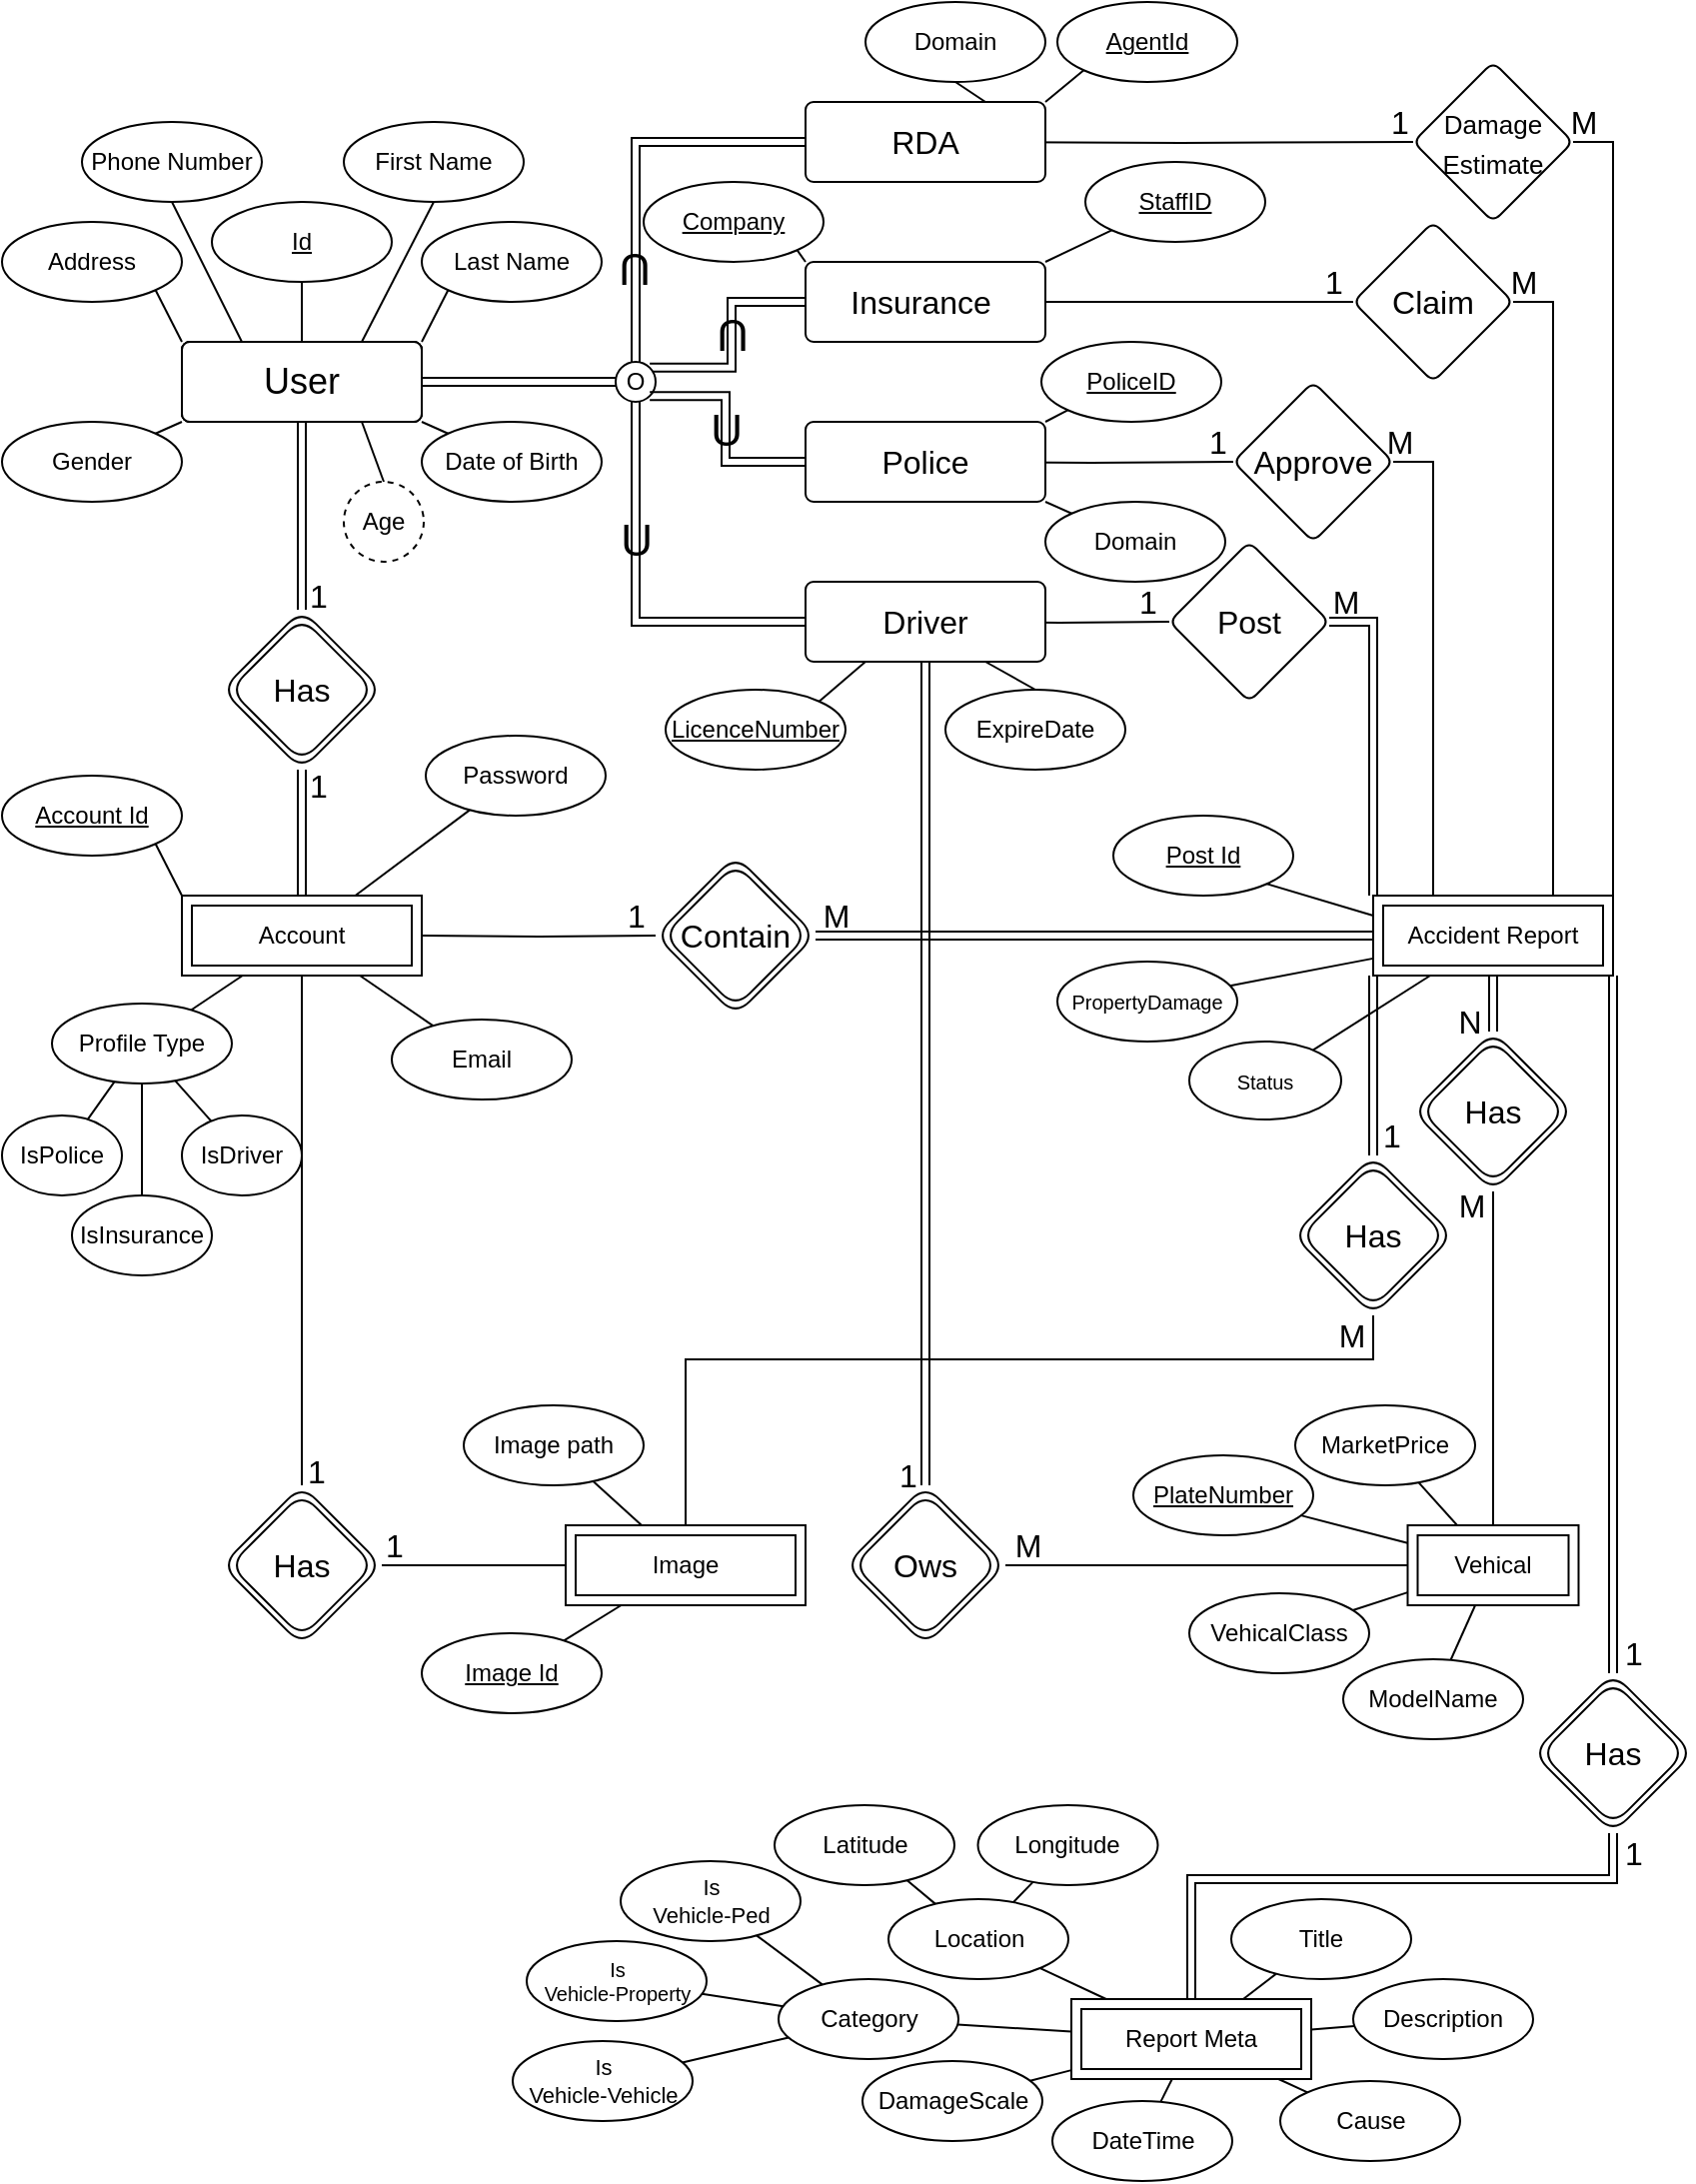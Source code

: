 <mxfile version="17.2.4" type="device" pages="2"><diagram id="sKVlW-ZS2M9zbzlrrj8v" name="ERDiagram"><mxGraphModel dx="1422" dy="873" grid="1" gridSize="10" guides="1" tooltips="1" connect="1" arrows="1" fold="1" page="1" pageScale="1" pageWidth="850" pageHeight="1100" math="0" shadow="0"><root><mxCell id="dLfjLjJ9gkTBkIeQkfE3-0"/><mxCell id="dLfjLjJ9gkTBkIeQkfE3-1" parent="dLfjLjJ9gkTBkIeQkfE3-0"/><mxCell id="YJT31TDqh3HJO8uDw-AD-0" style="shape=link;rounded=0;orthogonalLoop=1;jettySize=auto;html=1;entryX=0.5;entryY=1;entryDx=0;entryDy=0;endArrow=none;endFill=0;exitX=0;exitY=0.5;exitDx=0;exitDy=0;edgeStyle=orthogonalEdgeStyle;" parent="dLfjLjJ9gkTBkIeQkfE3-1" source="YJT31TDqh3HJO8uDw-AD-2" target="YJT31TDqh3HJO8uDw-AD-13" edge="1"><mxGeometry relative="1" as="geometry"/></mxCell><mxCell id="YJT31TDqh3HJO8uDw-AD-1" style="edgeStyle=orthogonalEdgeStyle;rounded=0;orthogonalLoop=1;jettySize=auto;html=1;exitX=1;exitY=0.5;exitDx=0;exitDy=0;entryX=0;entryY=0.5;entryDx=0;entryDy=0;fontFamily=Helvetica;fontSize=16;endArrow=none;endFill=0;" parent="dLfjLjJ9gkTBkIeQkfE3-1" target="YJT31TDqh3HJO8uDw-AD-52" edge="1"><mxGeometry relative="1" as="geometry"><mxPoint x="473" y="311" as="sourcePoint"/></mxGeometry></mxCell><mxCell id="6UC0TueiI9ci84cn2SsV-12" style="edgeStyle=orthogonalEdgeStyle;rounded=0;orthogonalLoop=1;jettySize=auto;html=1;exitX=0.5;exitY=1;exitDx=0;exitDy=0;entryX=0.5;entryY=0;entryDx=0;entryDy=0;endArrow=none;endFill=0;shape=link;" parent="dLfjLjJ9gkTBkIeQkfE3-1" source="YJT31TDqh3HJO8uDw-AD-2" target="6UC0TueiI9ci84cn2SsV-11" edge="1"><mxGeometry relative="1" as="geometry"/></mxCell><mxCell id="Gy-yvJuabPQ43zQ4b_gH-13" style="edgeStyle=none;rounded=0;orthogonalLoop=1;jettySize=auto;html=1;exitX=0.75;exitY=1;exitDx=0;exitDy=0;entryX=0.5;entryY=0;entryDx=0;entryDy=0;endArrow=none;endFill=0;" parent="dLfjLjJ9gkTBkIeQkfE3-1" source="YJT31TDqh3HJO8uDw-AD-2" target="Gy-yvJuabPQ43zQ4b_gH-12" edge="1"><mxGeometry relative="1" as="geometry"/></mxCell><mxCell id="YJT31TDqh3HJO8uDw-AD-2" value="Driver" style="rounded=1;arcSize=10;whiteSpace=wrap;html=1;align=center;fontSize=16;" parent="dLfjLjJ9gkTBkIeQkfE3-1" vertex="1"><mxGeometry x="402" y="291" width="120" height="40" as="geometry"/></mxCell><mxCell id="YJT31TDqh3HJO8uDw-AD-3" style="edgeStyle=orthogonalEdgeStyle;rounded=0;orthogonalLoop=1;jettySize=auto;html=1;entryX=0;entryY=0.5;entryDx=0;entryDy=0;endArrow=none;endFill=0;shape=link;" parent="dLfjLjJ9gkTBkIeQkfE3-1" source="YJT31TDqh3HJO8uDw-AD-6" target="YJT31TDqh3HJO8uDw-AD-13" edge="1"><mxGeometry relative="1" as="geometry"/></mxCell><mxCell id="YJT31TDqh3HJO8uDw-AD-4" style="edgeStyle=none;rounded=0;orthogonalLoop=1;jettySize=auto;html=1;exitX=0.25;exitY=0;exitDx=0;exitDy=0;entryX=0.5;entryY=1;entryDx=0;entryDy=0;endArrow=none;endFill=0;" parent="dLfjLjJ9gkTBkIeQkfE3-1" source="YJT31TDqh3HJO8uDw-AD-6" target="YJT31TDqh3HJO8uDw-AD-25" edge="1"><mxGeometry relative="1" as="geometry"/></mxCell><mxCell id="YJT31TDqh3HJO8uDw-AD-5" style="edgeStyle=none;rounded=0;orthogonalLoop=1;jettySize=auto;html=1;exitX=0.75;exitY=0;exitDx=0;exitDy=0;entryX=0.5;entryY=1;entryDx=0;entryDy=0;endArrow=none;endFill=0;" parent="dLfjLjJ9gkTBkIeQkfE3-1" source="YJT31TDqh3HJO8uDw-AD-6" target="YJT31TDqh3HJO8uDw-AD-20" edge="1"><mxGeometry relative="1" as="geometry"/></mxCell><mxCell id="YJT31TDqh3HJO8uDw-AD-6" value="User" style="rounded=1;arcSize=10;whiteSpace=wrap;html=1;align=center;" parent="dLfjLjJ9gkTBkIeQkfE3-1" vertex="1"><mxGeometry x="90" y="171" width="120" height="40" as="geometry"/></mxCell><mxCell id="YJT31TDqh3HJO8uDw-AD-7" style="edgeStyle=orthogonalEdgeStyle;rounded=0;orthogonalLoop=1;jettySize=auto;html=1;exitX=1;exitY=0.5;exitDx=0;exitDy=0;entryX=0;entryY=0.5;entryDx=0;entryDy=0;fontFamily=Helvetica;fontSize=16;endArrow=none;endFill=0;" parent="dLfjLjJ9gkTBkIeQkfE3-1" target="YJT31TDqh3HJO8uDw-AD-58" edge="1"><mxGeometry relative="1" as="geometry"><mxPoint x="473" y="71" as="sourcePoint"/><mxPoint x="634" y="71" as="targetPoint"/></mxGeometry></mxCell><mxCell id="Gy-yvJuabPQ43zQ4b_gH-24" style="edgeStyle=none;rounded=0;orthogonalLoop=1;jettySize=auto;html=1;exitX=1;exitY=0;exitDx=0;exitDy=0;entryX=0;entryY=1;entryDx=0;entryDy=0;endArrow=none;endFill=0;" parent="dLfjLjJ9gkTBkIeQkfE3-1" source="YJT31TDqh3HJO8uDw-AD-8" target="Gy-yvJuabPQ43zQ4b_gH-23" edge="1"><mxGeometry relative="1" as="geometry"/></mxCell><mxCell id="Gy-yvJuabPQ43zQ4b_gH-26" style="edgeStyle=none;rounded=0;orthogonalLoop=1;jettySize=auto;html=1;exitX=0.75;exitY=0;exitDx=0;exitDy=0;entryX=0.5;entryY=1;entryDx=0;entryDy=0;endArrow=none;endFill=0;" parent="dLfjLjJ9gkTBkIeQkfE3-1" source="YJT31TDqh3HJO8uDw-AD-8" target="Gy-yvJuabPQ43zQ4b_gH-25" edge="1"><mxGeometry relative="1" as="geometry"/></mxCell><mxCell id="YJT31TDqh3HJO8uDw-AD-8" value="RDA" style="rounded=1;arcSize=10;whiteSpace=wrap;html=1;align=center;fontSize=16;" parent="dLfjLjJ9gkTBkIeQkfE3-1" vertex="1"><mxGeometry x="402" y="51" width="120" height="40" as="geometry"/></mxCell><mxCell id="6UC0TueiI9ci84cn2SsV-1" style="edgeStyle=orthogonalEdgeStyle;rounded=0;orthogonalLoop=1;jettySize=auto;html=1;entryX=0;entryY=0.5;entryDx=0;entryDy=0;endArrow=none;endFill=0;" parent="dLfjLjJ9gkTBkIeQkfE3-1" source="YJT31TDqh3HJO8uDw-AD-10" target="6UC0TueiI9ci84cn2SsV-0" edge="1"><mxGeometry relative="1" as="geometry"/></mxCell><mxCell id="Gy-yvJuabPQ43zQ4b_gH-21" style="edgeStyle=none;rounded=0;orthogonalLoop=1;jettySize=auto;html=1;exitX=0;exitY=0;exitDx=0;exitDy=0;entryX=1;entryY=1;entryDx=0;entryDy=0;endArrow=none;endFill=0;" parent="dLfjLjJ9gkTBkIeQkfE3-1" source="YJT31TDqh3HJO8uDw-AD-10" target="Gy-yvJuabPQ43zQ4b_gH-20" edge="1"><mxGeometry relative="1" as="geometry"/></mxCell><mxCell id="YJT31TDqh3HJO8uDw-AD-10" value="&lt;span style=&quot;font-family: arial, sans-serif; font-size: 16px;&quot;&gt;Insurance&lt;/span&gt;&lt;span style=&quot;font-family: arial, sans-serif; font-size: 16px;&quot;&gt;&amp;nbsp;&lt;/span&gt;" style="rounded=1;arcSize=10;whiteSpace=wrap;html=1;align=center;fontSize=16;" parent="dLfjLjJ9gkTBkIeQkfE3-1" vertex="1"><mxGeometry x="402" y="131" width="120" height="40" as="geometry"/></mxCell><mxCell id="YJT31TDqh3HJO8uDw-AD-11" style="edgeStyle=orthogonalEdgeStyle;shape=link;rounded=0;orthogonalLoop=1;jettySize=auto;html=1;exitX=1;exitY=0;exitDx=0;exitDy=0;entryX=0;entryY=0.5;entryDx=0;entryDy=0;endArrow=none;endFill=0;" parent="dLfjLjJ9gkTBkIeQkfE3-1" source="YJT31TDqh3HJO8uDw-AD-13" target="YJT31TDqh3HJO8uDw-AD-10" edge="1"><mxGeometry relative="1" as="geometry"><Array as="points"><mxPoint x="365" y="184"/><mxPoint x="365" y="151"/></Array></mxGeometry></mxCell><mxCell id="YJT31TDqh3HJO8uDw-AD-12" style="edgeStyle=orthogonalEdgeStyle;shape=link;rounded=0;orthogonalLoop=1;jettySize=auto;html=1;exitX=0.5;exitY=0;exitDx=0;exitDy=0;entryX=0;entryY=0.5;entryDx=0;entryDy=0;endArrow=none;endFill=0;" parent="dLfjLjJ9gkTBkIeQkfE3-1" source="YJT31TDqh3HJO8uDw-AD-13" target="YJT31TDqh3HJO8uDw-AD-8" edge="1"><mxGeometry relative="1" as="geometry"/></mxCell><mxCell id="YJT31TDqh3HJO8uDw-AD-13" value="O" style="ellipse;whiteSpace=wrap;html=1;aspect=fixed;" parent="dLfjLjJ9gkTBkIeQkfE3-1" vertex="1"><mxGeometry x="307" y="181" width="20" height="20" as="geometry"/></mxCell><mxCell id="YJT31TDqh3HJO8uDw-AD-14" style="rounded=0;orthogonalLoop=1;jettySize=auto;html=1;entryX=0.5;entryY=0;entryDx=0;entryDy=0;endArrow=none;endFill=0;" parent="dLfjLjJ9gkTBkIeQkfE3-1" source="YJT31TDqh3HJO8uDw-AD-15" target="YJT31TDqh3HJO8uDw-AD-6" edge="1"><mxGeometry relative="1" as="geometry"/></mxCell><mxCell id="YJT31TDqh3HJO8uDw-AD-15" value="Id" style="ellipse;whiteSpace=wrap;html=1;align=center;fontStyle=4;" parent="dLfjLjJ9gkTBkIeQkfE3-1" vertex="1"><mxGeometry x="105" y="101" width="90" height="40" as="geometry"/></mxCell><mxCell id="YJT31TDqh3HJO8uDw-AD-16" style="edgeStyle=none;rounded=0;orthogonalLoop=1;jettySize=auto;html=1;exitX=0;exitY=1;exitDx=0;exitDy=0;entryX=1;entryY=0;entryDx=0;entryDy=0;endArrow=none;endFill=0;" parent="dLfjLjJ9gkTBkIeQkfE3-1" source="YJT31TDqh3HJO8uDw-AD-17" target="YJT31TDqh3HJO8uDw-AD-6" edge="1"><mxGeometry relative="1" as="geometry"/></mxCell><mxCell id="YJT31TDqh3HJO8uDw-AD-17" value="Last Name" style="ellipse;whiteSpace=wrap;html=1;align=center;" parent="dLfjLjJ9gkTBkIeQkfE3-1" vertex="1"><mxGeometry x="210" y="111" width="90" height="40" as="geometry"/></mxCell><mxCell id="YJT31TDqh3HJO8uDw-AD-18" style="edgeStyle=none;rounded=0;orthogonalLoop=1;jettySize=auto;html=1;entryX=1;entryY=1;entryDx=0;entryDy=0;endArrow=none;endFill=0;" parent="dLfjLjJ9gkTBkIeQkfE3-1" source="YJT31TDqh3HJO8uDw-AD-19" target="YJT31TDqh3HJO8uDw-AD-29" edge="1"><mxGeometry relative="1" as="geometry"/></mxCell><mxCell id="YJT31TDqh3HJO8uDw-AD-19" value="Date of Birth" style="ellipse;whiteSpace=wrap;html=1;align=center;" parent="dLfjLjJ9gkTBkIeQkfE3-1" vertex="1"><mxGeometry x="210" y="211" width="90" height="40" as="geometry"/></mxCell><mxCell id="YJT31TDqh3HJO8uDw-AD-20" value="First Name" style="ellipse;whiteSpace=wrap;html=1;align=center;" parent="dLfjLjJ9gkTBkIeQkfE3-1" vertex="1"><mxGeometry x="171" y="61" width="90" height="40" as="geometry"/></mxCell><mxCell id="YJT31TDqh3HJO8uDw-AD-21" style="edgeStyle=none;rounded=0;orthogonalLoop=1;jettySize=auto;html=1;exitX=1;exitY=0;exitDx=0;exitDy=0;entryX=0;entryY=1;entryDx=0;entryDy=0;endArrow=none;endFill=0;" parent="dLfjLjJ9gkTBkIeQkfE3-1" source="YJT31TDqh3HJO8uDw-AD-22" target="YJT31TDqh3HJO8uDw-AD-29" edge="1"><mxGeometry relative="1" as="geometry"/></mxCell><mxCell id="YJT31TDqh3HJO8uDw-AD-22" value="Gender" style="ellipse;whiteSpace=wrap;html=1;align=center;" parent="dLfjLjJ9gkTBkIeQkfE3-1" vertex="1"><mxGeometry y="211" width="90" height="40" as="geometry"/></mxCell><mxCell id="YJT31TDqh3HJO8uDw-AD-23" style="edgeStyle=none;rounded=0;orthogonalLoop=1;jettySize=auto;html=1;exitX=1;exitY=1;exitDx=0;exitDy=0;entryX=0;entryY=0;entryDx=0;entryDy=0;endArrow=none;endFill=0;" parent="dLfjLjJ9gkTBkIeQkfE3-1" source="YJT31TDqh3HJO8uDw-AD-24" target="YJT31TDqh3HJO8uDw-AD-6" edge="1"><mxGeometry relative="1" as="geometry"/></mxCell><mxCell id="YJT31TDqh3HJO8uDw-AD-24" value="Address" style="ellipse;whiteSpace=wrap;html=1;align=center;" parent="dLfjLjJ9gkTBkIeQkfE3-1" vertex="1"><mxGeometry y="111" width="90" height="40" as="geometry"/></mxCell><mxCell id="YJT31TDqh3HJO8uDw-AD-25" value="Phone Number" style="ellipse;whiteSpace=wrap;html=1;align=center;" parent="dLfjLjJ9gkTBkIeQkfE3-1" vertex="1"><mxGeometry x="40" y="61" width="90" height="40" as="geometry"/></mxCell><mxCell id="YJT31TDqh3HJO8uDw-AD-26" value="User" style="rounded=1;arcSize=10;whiteSpace=wrap;html=1;align=center;" parent="dLfjLjJ9gkTBkIeQkfE3-1" vertex="1"><mxGeometry x="90" y="171" width="120" height="40" as="geometry"/></mxCell><mxCell id="YJT31TDqh3HJO8uDw-AD-27" value="User" style="rounded=1;arcSize=10;whiteSpace=wrap;html=1;align=center;" parent="dLfjLjJ9gkTBkIeQkfE3-1" vertex="1"><mxGeometry x="90" y="171" width="120" height="40" as="geometry"/></mxCell><mxCell id="YJT31TDqh3HJO8uDw-AD-28" style="edgeStyle=orthogonalEdgeStyle;shape=link;rounded=0;orthogonalLoop=1;jettySize=auto;html=1;exitX=0.5;exitY=1;exitDx=0;exitDy=0;entryX=0.5;entryY=0;entryDx=0;entryDy=0;fontFamily=Helvetica;fontSize=16;endArrow=none;endFill=0;" parent="dLfjLjJ9gkTBkIeQkfE3-1" source="YJT31TDqh3HJO8uDw-AD-29" target="YJT31TDqh3HJO8uDw-AD-34" edge="1"><mxGeometry relative="1" as="geometry"/></mxCell><mxCell id="Px3ftoKdwBiILaIdPpzV-8" style="rounded=0;orthogonalLoop=1;jettySize=auto;html=1;exitX=0.75;exitY=1;exitDx=0;exitDy=0;entryX=0.5;entryY=0;entryDx=0;entryDy=0;fontSize=13;startArrow=none;startFill=0;endArrow=none;endFill=0;sourcePerimeterSpacing=0;" parent="dLfjLjJ9gkTBkIeQkfE3-1" source="YJT31TDqh3HJO8uDw-AD-29" target="Px3ftoKdwBiILaIdPpzV-7" edge="1"><mxGeometry relative="1" as="geometry"/></mxCell><mxCell id="YJT31TDqh3HJO8uDw-AD-29" value="User" style="rounded=1;arcSize=10;whiteSpace=wrap;html=1;align=center;fontSize=18;" parent="dLfjLjJ9gkTBkIeQkfE3-1" vertex="1"><mxGeometry x="90" y="171" width="120" height="40" as="geometry"/></mxCell><mxCell id="YJT31TDqh3HJO8uDw-AD-30" style="edgeStyle=orthogonalEdgeStyle;rounded=0;orthogonalLoop=1;jettySize=auto;html=1;exitX=0;exitY=0.5;exitDx=0;exitDy=0;fontSize=18;endArrow=none;endFill=0;shape=link;entryX=1;entryY=1;entryDx=0;entryDy=0;" parent="dLfjLjJ9gkTBkIeQkfE3-1" source="YJT31TDqh3HJO8uDw-AD-32" target="YJT31TDqh3HJO8uDw-AD-13" edge="1"><mxGeometry relative="1" as="geometry"><mxPoint x="362" y="201" as="targetPoint"/><Array as="points"><mxPoint x="362" y="231"/><mxPoint x="362" y="198"/></Array></mxGeometry></mxCell><mxCell id="YJT31TDqh3HJO8uDw-AD-31" style="edgeStyle=orthogonalEdgeStyle;rounded=0;orthogonalLoop=1;jettySize=auto;html=1;exitX=1;exitY=0.5;exitDx=0;exitDy=0;entryX=0;entryY=0.5;entryDx=0;entryDy=0;fontFamily=Helvetica;fontSize=16;endArrow=none;endFill=0;" parent="dLfjLjJ9gkTBkIeQkfE3-1" target="YJT31TDqh3HJO8uDw-AD-56" edge="1"><mxGeometry relative="1" as="geometry"><mxPoint x="473" y="231" as="sourcePoint"/></mxGeometry></mxCell><mxCell id="Gy-yvJuabPQ43zQ4b_gH-15" style="edgeStyle=none;rounded=0;orthogonalLoop=1;jettySize=auto;html=1;exitX=1;exitY=0;exitDx=0;exitDy=0;entryX=0;entryY=1;entryDx=0;entryDy=0;endArrow=none;endFill=0;" parent="dLfjLjJ9gkTBkIeQkfE3-1" source="YJT31TDqh3HJO8uDw-AD-32" target="Gy-yvJuabPQ43zQ4b_gH-14" edge="1"><mxGeometry relative="1" as="geometry"/></mxCell><mxCell id="Gy-yvJuabPQ43zQ4b_gH-17" style="edgeStyle=none;rounded=0;orthogonalLoop=1;jettySize=auto;html=1;exitX=1;exitY=1;exitDx=0;exitDy=0;entryX=0;entryY=0;entryDx=0;entryDy=0;endArrow=none;endFill=0;" parent="dLfjLjJ9gkTBkIeQkfE3-1" source="YJT31TDqh3HJO8uDw-AD-32" target="Gy-yvJuabPQ43zQ4b_gH-16" edge="1"><mxGeometry relative="1" as="geometry"/></mxCell><mxCell id="YJT31TDqh3HJO8uDw-AD-32" value="&lt;span style=&quot;font-family: arial, sans-serif; font-size: 16px;&quot;&gt;Police&lt;/span&gt;" style="rounded=1;arcSize=10;whiteSpace=wrap;html=1;align=center;fontSize=16;" parent="dLfjLjJ9gkTBkIeQkfE3-1" vertex="1"><mxGeometry x="402" y="211" width="120" height="40" as="geometry"/></mxCell><mxCell id="Px3ftoKdwBiILaIdPpzV-2" style="edgeStyle=orthogonalEdgeStyle;rounded=0;orthogonalLoop=1;jettySize=auto;html=1;exitX=0.5;exitY=1;exitDx=0;exitDy=0;entryX=0.5;entryY=0;entryDx=0;entryDy=0;startArrow=diamond;startFill=0;endArrow=none;endFill=0;sourcePerimeterSpacing=0;shape=link;" parent="dLfjLjJ9gkTBkIeQkfE3-1" source="YJT31TDqh3HJO8uDw-AD-34" target="Px3ftoKdwBiILaIdPpzV-0" edge="1"><mxGeometry relative="1" as="geometry"/></mxCell><mxCell id="YJT31TDqh3HJO8uDw-AD-34" value="Has" style="shape=rhombus;double=1;perimeter=rhombusPerimeter;whiteSpace=wrap;html=1;align=center;rounded=1;fontFamily=Helvetica;fontSize=16;" parent="dLfjLjJ9gkTBkIeQkfE3-1" vertex="1"><mxGeometry x="110" y="305" width="80" height="80" as="geometry"/></mxCell><mxCell id="YJT31TDqh3HJO8uDw-AD-35" value="" style="edgeStyle=orthogonalEdgeStyle;rounded=0;orthogonalLoop=1;jettySize=auto;html=1;fontFamily=Helvetica;fontSize=16;endArrow=none;endFill=0;" parent="dLfjLjJ9gkTBkIeQkfE3-1" target="YJT31TDqh3HJO8uDw-AD-42" edge="1"><mxGeometry relative="1" as="geometry"><mxPoint x="210" y="468" as="sourcePoint"/></mxGeometry></mxCell><mxCell id="YJT31TDqh3HJO8uDw-AD-36" style="edgeStyle=orthogonalEdgeStyle;rounded=0;orthogonalLoop=1;jettySize=auto;html=1;fontFamily=Helvetica;fontSize=16;endArrow=none;endFill=0;" parent="dLfjLjJ9gkTBkIeQkfE3-1" source="Px3ftoKdwBiILaIdPpzV-0" target="Px3ftoKdwBiILaIdPpzV-3" edge="1"><mxGeometry relative="1" as="geometry"><mxPoint x="150" y="531" as="sourcePoint"/><mxPoint x="150" y="671" as="targetPoint"/></mxGeometry></mxCell><mxCell id="YJT31TDqh3HJO8uDw-AD-37" style="edgeStyle=none;rounded=0;orthogonalLoop=1;jettySize=auto;html=1;fontFamily=Helvetica;fontSize=16;endArrow=none;endFill=0;" parent="dLfjLjJ9gkTBkIeQkfE3-1" source="Px3ftoKdwBiILaIdPpzV-0" target="YJT31TDqh3HJO8uDw-AD-93" edge="1"><mxGeometry relative="1" as="geometry"><mxPoint x="210" y="488" as="sourcePoint"/></mxGeometry></mxCell><mxCell id="YJT31TDqh3HJO8uDw-AD-39" value="1" style="text;html=1;align=center;verticalAlign=middle;resizable=0;points=[];autosize=1;strokeColor=none;fillColor=none;fontSize=16;fontFamily=Helvetica;" parent="dLfjLjJ9gkTBkIeQkfE3-1" vertex="1"><mxGeometry x="148" y="383" width="20" height="20" as="geometry"/></mxCell><mxCell id="YJT31TDqh3HJO8uDw-AD-40" value="1" style="text;html=1;align=center;verticalAlign=middle;resizable=0;points=[];autosize=1;strokeColor=none;fillColor=none;fontSize=16;fontFamily=Helvetica;" parent="dLfjLjJ9gkTBkIeQkfE3-1" vertex="1"><mxGeometry x="148" y="288" width="20" height="20" as="geometry"/></mxCell><mxCell id="YJT31TDqh3HJO8uDw-AD-41" style="edgeStyle=orthogonalEdgeStyle;rounded=0;orthogonalLoop=1;jettySize=auto;html=1;exitX=1;exitY=0.5;exitDx=0;exitDy=0;entryX=0;entryY=0.5;entryDx=0;entryDy=0;fontFamily=Helvetica;fontSize=16;endArrow=none;endFill=0;shape=link;" parent="dLfjLjJ9gkTBkIeQkfE3-1" source="YJT31TDqh3HJO8uDw-AD-42" target="YJT31TDqh3HJO8uDw-AD-48" edge="1"><mxGeometry relative="1" as="geometry"/></mxCell><mxCell id="YJT31TDqh3HJO8uDw-AD-42" value="Contain" style="shape=rhombus;double=1;perimeter=rhombusPerimeter;whiteSpace=wrap;html=1;align=center;rounded=1;fontFamily=Helvetica;fontSize=16;" parent="dLfjLjJ9gkTBkIeQkfE3-1" vertex="1"><mxGeometry x="327" y="428" width="80" height="80" as="geometry"/></mxCell><mxCell id="YJT31TDqh3HJO8uDw-AD-44" style="edgeStyle=none;rounded=0;orthogonalLoop=1;jettySize=auto;html=1;fontFamily=Helvetica;fontSize=16;endArrow=none;endFill=0;" parent="dLfjLjJ9gkTBkIeQkfE3-1" source="yJuxA2BGv143KHE8nK6T-22" target="YJT31TDqh3HJO8uDw-AD-82" edge="1"><mxGeometry relative="1" as="geometry"><mxPoint x="316" y="975" as="sourcePoint"/></mxGeometry></mxCell><mxCell id="YJT31TDqh3HJO8uDw-AD-45" style="edgeStyle=none;rounded=0;orthogonalLoop=1;jettySize=auto;html=1;fontFamily=Helvetica;fontSize=16;endArrow=none;endFill=0;" parent="dLfjLjJ9gkTBkIeQkfE3-1" source="yJuxA2BGv143KHE8nK6T-22" target="YJT31TDqh3HJO8uDw-AD-83" edge="1"><mxGeometry relative="1" as="geometry"><mxPoint x="326" y="1011.236" as="sourcePoint"/></mxGeometry></mxCell><mxCell id="YJT31TDqh3HJO8uDw-AD-46" style="edgeStyle=none;rounded=0;orthogonalLoop=1;jettySize=auto;html=1;fontFamily=Helvetica;fontSize=16;endArrow=none;endFill=0;" parent="dLfjLjJ9gkTBkIeQkfE3-1" source="yJuxA2BGv143KHE8nK6T-22" target="YJT31TDqh3HJO8uDw-AD-84" edge="1"><mxGeometry relative="1" as="geometry"><mxPoint x="316" y="985" as="sourcePoint"/></mxGeometry></mxCell><mxCell id="Gy-yvJuabPQ43zQ4b_gH-30" style="edgeStyle=none;rounded=0;orthogonalLoop=1;jettySize=auto;html=1;fontSize=10;endArrow=none;endFill=0;" parent="dLfjLjJ9gkTBkIeQkfE3-1" source="YJT31TDqh3HJO8uDw-AD-48" target="Gy-yvJuabPQ43zQ4b_gH-29" edge="1"><mxGeometry relative="1" as="geometry"/></mxCell><mxCell id="3tvuK1MHFDyJtVYscKno-1" style="edgeStyle=none;rounded=0;orthogonalLoop=1;jettySize=auto;html=1;startArrow=none;startFill=0;endArrow=none;endFill=0;startSize=13;endSize=6;strokeWidth=1;" parent="dLfjLjJ9gkTBkIeQkfE3-1" source="yJuxA2BGv143KHE8nK6T-22" target="3tvuK1MHFDyJtVYscKno-2" edge="1"><mxGeometry relative="1" as="geometry"><mxPoint x="136" y="1120" as="targetPoint"/></mxGeometry></mxCell><mxCell id="yJuxA2BGv143KHE8nK6T-14" value="" style="edgeStyle=none;rounded=0;orthogonalLoop=1;jettySize=auto;html=1;fontSize=10;endArrow=none;endFill=0;" parent="dLfjLjJ9gkTBkIeQkfE3-1" source="yJuxA2BGv143KHE8nK6T-22" target="YJT31TDqh3HJO8uDw-AD-94" edge="1"><mxGeometry relative="1" as="geometry"><mxPoint x="326" y="993.418" as="sourcePoint"/></mxGeometry></mxCell><mxCell id="yJuxA2BGv143KHE8nK6T-15" style="edgeStyle=orthogonalEdgeStyle;rounded=0;orthogonalLoop=1;jettySize=auto;html=1;entryX=0.5;entryY=0;entryDx=0;entryDy=0;fontSize=10;endArrow=none;endFill=0;shape=link;exitX=0.5;exitY=1;exitDx=0;exitDy=0;" parent="dLfjLjJ9gkTBkIeQkfE3-1" source="YJT31TDqh3HJO8uDw-AD-48" target="6UC0TueiI9ci84cn2SsV-6" edge="1"><mxGeometry relative="1" as="geometry"><mxPoint x="867" y="568" as="sourcePoint"/></mxGeometry></mxCell><mxCell id="yJuxA2BGv143KHE8nK6T-21" style="edgeStyle=orthogonalEdgeStyle;rounded=0;orthogonalLoop=1;jettySize=auto;html=1;fontSize=10;endArrow=none;endFill=0;shape=link;startArrow=none;exitX=0.5;exitY=1;exitDx=0;exitDy=0;" parent="dLfjLjJ9gkTBkIeQkfE3-1" source="yJuxA2BGv143KHE8nK6T-23" target="yJuxA2BGv143KHE8nK6T-22" edge="1"><mxGeometry relative="1" as="geometry"><mxPoint x="646.5" y="816" as="targetPoint"/><mxPoint x="790" y="1000" as="sourcePoint"/><Array as="points"><mxPoint x="806" y="940"/><mxPoint x="595" y="940"/></Array></mxGeometry></mxCell><mxCell id="YJT31TDqh3HJO8uDw-AD-48" value="Accident Report" style="shape=ext;margin=3;double=1;whiteSpace=wrap;html=1;align=center;strokeWidth=1;" parent="dLfjLjJ9gkTBkIeQkfE3-1" vertex="1"><mxGeometry x="686" y="448" width="120" height="40" as="geometry"/></mxCell><mxCell id="YJT31TDqh3HJO8uDw-AD-49" value="1" style="text;html=1;align=center;verticalAlign=middle;resizable=0;points=[];autosize=1;strokeColor=none;fillColor=none;fontSize=16;fontFamily=Helvetica;" parent="dLfjLjJ9gkTBkIeQkfE3-1" vertex="1"><mxGeometry x="307" y="448" width="20" height="20" as="geometry"/></mxCell><mxCell id="YJT31TDqh3HJO8uDw-AD-50" value="M" style="text;html=1;align=center;verticalAlign=middle;resizable=0;points=[];autosize=1;strokeColor=none;fillColor=none;fontSize=16;fontFamily=Helvetica;" parent="dLfjLjJ9gkTBkIeQkfE3-1" vertex="1"><mxGeometry x="402" y="448" width="30" height="20" as="geometry"/></mxCell><mxCell id="Px3ftoKdwBiILaIdPpzV-5" style="edgeStyle=orthogonalEdgeStyle;shape=link;rounded=0;orthogonalLoop=1;jettySize=auto;html=1;entryX=0;entryY=0;entryDx=0;entryDy=0;fontSize=13;startArrow=diamond;startFill=0;endArrow=none;endFill=0;sourcePerimeterSpacing=0;" parent="dLfjLjJ9gkTBkIeQkfE3-1" source="YJT31TDqh3HJO8uDw-AD-52" target="YJT31TDqh3HJO8uDw-AD-48" edge="1"><mxGeometry relative="1" as="geometry"/></mxCell><mxCell id="YJT31TDqh3HJO8uDw-AD-52" value="Post" style="rhombus;whiteSpace=wrap;html=1;fontSize=16;rounded=1;arcSize=10;" parent="dLfjLjJ9gkTBkIeQkfE3-1" vertex="1"><mxGeometry x="584" y="271" width="80" height="80" as="geometry"/></mxCell><mxCell id="YJT31TDqh3HJO8uDw-AD-53" value="M" style="text;html=1;align=center;verticalAlign=middle;resizable=0;points=[];autosize=1;strokeColor=none;fillColor=none;fontSize=16;fontFamily=Helvetica;" parent="dLfjLjJ9gkTBkIeQkfE3-1" vertex="1"><mxGeometry x="657" y="291" width="30" height="20" as="geometry"/></mxCell><mxCell id="YJT31TDqh3HJO8uDw-AD-54" value="1" style="text;html=1;align=center;verticalAlign=middle;resizable=0;points=[];autosize=1;strokeColor=none;fillColor=none;fontSize=16;fontFamily=Helvetica;" parent="dLfjLjJ9gkTBkIeQkfE3-1" vertex="1"><mxGeometry x="563" y="291" width="20" height="20" as="geometry"/></mxCell><mxCell id="Px3ftoKdwBiILaIdPpzV-4" style="edgeStyle=orthogonalEdgeStyle;rounded=0;orthogonalLoop=1;jettySize=auto;html=1;fontSize=13;startArrow=none;startFill=0;endArrow=none;endFill=0;sourcePerimeterSpacing=0;entryX=0.25;entryY=0;entryDx=0;entryDy=0;exitX=1;exitY=0.5;exitDx=0;exitDy=0;" parent="dLfjLjJ9gkTBkIeQkfE3-1" source="YJT31TDqh3HJO8uDw-AD-56" target="YJT31TDqh3HJO8uDw-AD-48" edge="1"><mxGeometry relative="1" as="geometry"><Array as="points"/><mxPoint x="727" y="421" as="targetPoint"/></mxGeometry></mxCell><mxCell id="YJT31TDqh3HJO8uDw-AD-56" value="Approve" style="rhombus;whiteSpace=wrap;html=1;fontSize=16;rounded=1;arcSize=10;" parent="dLfjLjJ9gkTBkIeQkfE3-1" vertex="1"><mxGeometry x="616" y="191" width="80" height="80" as="geometry"/></mxCell><mxCell id="YJT31TDqh3HJO8uDw-AD-57" style="edgeStyle=orthogonalEdgeStyle;rounded=0;orthogonalLoop=1;jettySize=auto;html=1;exitX=1;exitY=0.5;exitDx=0;exitDy=0;fontFamily=Helvetica;fontSize=16;endArrow=none;endFill=0;entryX=1;entryY=0;entryDx=0;entryDy=0;" parent="dLfjLjJ9gkTBkIeQkfE3-1" source="YJT31TDqh3HJO8uDw-AD-58" target="YJT31TDqh3HJO8uDw-AD-48" edge="1"><mxGeometry relative="1" as="geometry"><mxPoint x="747" y="381" as="targetPoint"/></mxGeometry></mxCell><mxCell id="YJT31TDqh3HJO8uDw-AD-58" value="&lt;font style=&quot;font-size: 13px&quot;&gt;Damage&lt;br&gt;Estimate&lt;/font&gt;" style="rhombus;whiteSpace=wrap;html=1;fontSize=16;rounded=1;arcSize=10;" parent="dLfjLjJ9gkTBkIeQkfE3-1" vertex="1"><mxGeometry x="706" y="31" width="80" height="80" as="geometry"/></mxCell><mxCell id="YJT31TDqh3HJO8uDw-AD-61" style="rounded=0;orthogonalLoop=1;jettySize=auto;html=1;exitX=1;exitY=1;exitDx=0;exitDy=0;entryX=0;entryY=0;entryDx=0;entryDy=0;fontFamily=Helvetica;fontSize=16;endArrow=none;endFill=0;" parent="dLfjLjJ9gkTBkIeQkfE3-1" source="YJT31TDqh3HJO8uDw-AD-62" target="Px3ftoKdwBiILaIdPpzV-0" edge="1"><mxGeometry relative="1" as="geometry"><mxPoint x="90" y="448" as="targetPoint"/></mxGeometry></mxCell><mxCell id="YJT31TDqh3HJO8uDw-AD-62" value="Account Id" style="ellipse;whiteSpace=wrap;html=1;align=center;fontStyle=4;" parent="dLfjLjJ9gkTBkIeQkfE3-1" vertex="1"><mxGeometry y="388" width="90" height="40" as="geometry"/></mxCell><mxCell id="YJT31TDqh3HJO8uDw-AD-63" style="edgeStyle=none;rounded=0;orthogonalLoop=1;jettySize=auto;html=1;fontFamily=Helvetica;fontSize=16;endArrow=none;endFill=0;" parent="dLfjLjJ9gkTBkIeQkfE3-1" source="YJT31TDqh3HJO8uDw-AD-64" target="Px3ftoKdwBiILaIdPpzV-0" edge="1"><mxGeometry relative="1" as="geometry"><mxPoint x="210" y="448" as="targetPoint"/></mxGeometry></mxCell><mxCell id="bCPtGM6lPvhJWqTRsyUY-4" style="rounded=0;orthogonalLoop=1;jettySize=auto;html=1;fontSize=12;startArrow=none;startFill=0;endArrow=none;endFill=0;" parent="dLfjLjJ9gkTBkIeQkfE3-1" source="YJT31TDqh3HJO8uDw-AD-64" target="bCPtGM6lPvhJWqTRsyUY-3" edge="1"><mxGeometry relative="1" as="geometry"/></mxCell><mxCell id="YJT31TDqh3HJO8uDw-AD-64" value="Profile Type" style="ellipse;whiteSpace=wrap;html=1;align=center;" parent="dLfjLjJ9gkTBkIeQkfE3-1" vertex="1"><mxGeometry x="25" y="502" width="90" height="40" as="geometry"/></mxCell><mxCell id="YJT31TDqh3HJO8uDw-AD-65" style="edgeStyle=orthogonalEdgeStyle;rounded=0;orthogonalLoop=1;jettySize=auto;html=1;fontFamily=Helvetica;fontSize=16;endArrow=none;endFill=0;exitX=0.5;exitY=1;exitDx=0;exitDy=0;" parent="dLfjLjJ9gkTBkIeQkfE3-1" source="YJT31TDqh3HJO8uDw-AD-66" target="YJT31TDqh3HJO8uDw-AD-68" edge="1"><mxGeometry relative="1" as="geometry"><mxPoint x="590" y="630" as="targetPoint"/><Array as="points"><mxPoint x="686" y="680"/><mxPoint x="342" y="680"/></Array></mxGeometry></mxCell><mxCell id="YJT31TDqh3HJO8uDw-AD-66" value="Has" style="shape=rhombus;double=1;perimeter=rhombusPerimeter;whiteSpace=wrap;html=1;align=center;rounded=1;fontFamily=Helvetica;fontSize=16;" parent="dLfjLjJ9gkTBkIeQkfE3-1" vertex="1"><mxGeometry x="646" y="578" width="80" height="80" as="geometry"/></mxCell><mxCell id="YJT31TDqh3HJO8uDw-AD-67" style="edgeStyle=none;rounded=0;orthogonalLoop=1;jettySize=auto;html=1;fontFamily=Helvetica;fontSize=16;endArrow=none;endFill=0;" parent="dLfjLjJ9gkTBkIeQkfE3-1" source="YJT31TDqh3HJO8uDw-AD-68" target="YJT31TDqh3HJO8uDw-AD-77" edge="1"><mxGeometry relative="1" as="geometry"/></mxCell><mxCell id="YJT31TDqh3HJO8uDw-AD-68" value="Image" style="shape=ext;margin=3;double=1;whiteSpace=wrap;html=1;align=center;strokeWidth=1;" parent="dLfjLjJ9gkTBkIeQkfE3-1" vertex="1"><mxGeometry x="282" y="763" width="120" height="40" as="geometry"/></mxCell><mxCell id="YJT31TDqh3HJO8uDw-AD-69" style="edgeStyle=orthogonalEdgeStyle;rounded=0;orthogonalLoop=1;jettySize=auto;html=1;fontFamily=Helvetica;fontSize=16;endArrow=none;endFill=0;exitX=1;exitY=0.5;exitDx=0;exitDy=0;" parent="dLfjLjJ9gkTBkIeQkfE3-1" source="Px3ftoKdwBiILaIdPpzV-3" target="YJT31TDqh3HJO8uDw-AD-68" edge="1"><mxGeometry relative="1" as="geometry"><mxPoint x="240" y="696" as="sourcePoint"/></mxGeometry></mxCell><mxCell id="YJT31TDqh3HJO8uDw-AD-71" value="1" style="text;html=1;align=center;verticalAlign=middle;resizable=0;points=[];autosize=1;strokeColor=none;fillColor=none;fontSize=16;fontFamily=Helvetica;" parent="dLfjLjJ9gkTBkIeQkfE3-1" vertex="1"><mxGeometry x="186" y="763" width="20" height="20" as="geometry"/></mxCell><mxCell id="YJT31TDqh3HJO8uDw-AD-72" value="1" style="text;html=1;align=center;verticalAlign=middle;resizable=0;points=[];autosize=1;strokeColor=none;fillColor=none;fontSize=16;fontFamily=Helvetica;" parent="dLfjLjJ9gkTBkIeQkfE3-1" vertex="1"><mxGeometry x="147" y="726" width="20" height="20" as="geometry"/></mxCell><mxCell id="YJT31TDqh3HJO8uDw-AD-73" value="M" style="text;html=1;align=center;verticalAlign=middle;resizable=0;points=[];autosize=1;strokeColor=none;fillColor=none;fontSize=16;fontFamily=Helvetica;" parent="dLfjLjJ9gkTBkIeQkfE3-1" vertex="1"><mxGeometry x="660" y="658" width="30" height="20" as="geometry"/></mxCell><mxCell id="YJT31TDqh3HJO8uDw-AD-75" style="edgeStyle=none;rounded=0;orthogonalLoop=1;jettySize=auto;html=1;fontFamily=Helvetica;fontSize=16;endArrow=none;endFill=0;" parent="dLfjLjJ9gkTBkIeQkfE3-1" source="YJT31TDqh3HJO8uDw-AD-76" target="YJT31TDqh3HJO8uDw-AD-68" edge="1"><mxGeometry relative="1" as="geometry"/></mxCell><mxCell id="YJT31TDqh3HJO8uDw-AD-76" value="Image Id" style="ellipse;whiteSpace=wrap;html=1;align=center;fontStyle=4;" parent="dLfjLjJ9gkTBkIeQkfE3-1" vertex="1"><mxGeometry x="210" y="817" width="90" height="40" as="geometry"/></mxCell><mxCell id="YJT31TDqh3HJO8uDw-AD-77" value="Image path" style="ellipse;whiteSpace=wrap;html=1;align=center;" parent="dLfjLjJ9gkTBkIeQkfE3-1" vertex="1"><mxGeometry x="231" y="703" width="90" height="40" as="geometry"/></mxCell><mxCell id="YJT31TDqh3HJO8uDw-AD-78" style="edgeStyle=none;rounded=0;orthogonalLoop=1;jettySize=auto;html=1;exitX=1;exitY=1;exitDx=0;exitDy=0;entryX=0;entryY=0.25;entryDx=0;entryDy=0;fontFamily=Helvetica;fontSize=16;endArrow=none;endFill=0;" parent="dLfjLjJ9gkTBkIeQkfE3-1" source="YJT31TDqh3HJO8uDw-AD-79" target="YJT31TDqh3HJO8uDw-AD-48" edge="1"><mxGeometry relative="1" as="geometry"/></mxCell><mxCell id="YJT31TDqh3HJO8uDw-AD-79" value="Post Id" style="ellipse;whiteSpace=wrap;html=1;align=center;fontStyle=4;" parent="dLfjLjJ9gkTBkIeQkfE3-1" vertex="1"><mxGeometry x="556" y="408" width="90" height="40" as="geometry"/></mxCell><mxCell id="YJT31TDqh3HJO8uDw-AD-80" style="edgeStyle=none;rounded=0;orthogonalLoop=1;jettySize=auto;html=1;fontFamily=Helvetica;fontSize=16;endArrow=none;endFill=0;" parent="dLfjLjJ9gkTBkIeQkfE3-1" source="YJT31TDqh3HJO8uDw-AD-81" target="yJuxA2BGv143KHE8nK6T-22" edge="1"><mxGeometry relative="1" as="geometry"/></mxCell><mxCell id="YJT31TDqh3HJO8uDw-AD-81" value="Title" style="ellipse;whiteSpace=wrap;html=1;align=center;" parent="dLfjLjJ9gkTBkIeQkfE3-1" vertex="1"><mxGeometry x="615" y="950" width="90" height="40" as="geometry"/></mxCell><mxCell id="yJuxA2BGv143KHE8nK6T-7" style="edgeStyle=none;rounded=0;orthogonalLoop=1;jettySize=auto;html=1;fontSize=11;endArrow=none;endFill=0;" parent="dLfjLjJ9gkTBkIeQkfE3-1" source="YJT31TDqh3HJO8uDw-AD-82" target="yJuxA2BGv143KHE8nK6T-6" edge="1"><mxGeometry relative="1" as="geometry"/></mxCell><mxCell id="yJuxA2BGv143KHE8nK6T-9" style="edgeStyle=none;rounded=0;orthogonalLoop=1;jettySize=auto;html=1;fontSize=11;endArrow=none;endFill=0;" parent="dLfjLjJ9gkTBkIeQkfE3-1" source="YJT31TDqh3HJO8uDw-AD-82" target="yJuxA2BGv143KHE8nK6T-8" edge="1"><mxGeometry relative="1" as="geometry"/></mxCell><mxCell id="yJuxA2BGv143KHE8nK6T-11" style="edgeStyle=none;rounded=0;orthogonalLoop=1;jettySize=auto;html=1;fontSize=10;endArrow=none;endFill=0;" parent="dLfjLjJ9gkTBkIeQkfE3-1" source="YJT31TDqh3HJO8uDw-AD-82" target="yJuxA2BGv143KHE8nK6T-10" edge="1"><mxGeometry relative="1" as="geometry"/></mxCell><mxCell id="YJT31TDqh3HJO8uDw-AD-82" value="Category" style="ellipse;whiteSpace=wrap;html=1;align=center;" parent="dLfjLjJ9gkTBkIeQkfE3-1" vertex="1"><mxGeometry x="388.5" y="990" width="90" height="40" as="geometry"/></mxCell><mxCell id="YJT31TDqh3HJO8uDw-AD-83" value="Cause" style="ellipse;whiteSpace=wrap;html=1;align=center;" parent="dLfjLjJ9gkTBkIeQkfE3-1" vertex="1"><mxGeometry x="639.5" y="1041" width="90" height="40" as="geometry"/></mxCell><mxCell id="YJT31TDqh3HJO8uDw-AD-84" value="Description" style="ellipse;whiteSpace=wrap;html=1;align=center;" parent="dLfjLjJ9gkTBkIeQkfE3-1" vertex="1"><mxGeometry x="676" y="990" width="90" height="40" as="geometry"/></mxCell><mxCell id="YJT31TDqh3HJO8uDw-AD-85" value="M" style="text;html=1;align=center;verticalAlign=middle;resizable=0;points=[];autosize=1;strokeColor=none;fillColor=none;fontSize=16;fontFamily=Helvetica;" parent="dLfjLjJ9gkTBkIeQkfE3-1" vertex="1"><mxGeometry x="684" y="211" width="30" height="20" as="geometry"/></mxCell><mxCell id="YJT31TDqh3HJO8uDw-AD-86" value="M" style="text;html=1;align=center;verticalAlign=middle;resizable=0;points=[];autosize=1;strokeColor=none;fillColor=none;fontSize=16;fontFamily=Helvetica;" parent="dLfjLjJ9gkTBkIeQkfE3-1" vertex="1"><mxGeometry x="746" y="131" width="30" height="20" as="geometry"/></mxCell><mxCell id="YJT31TDqh3HJO8uDw-AD-89" value="1" style="text;html=1;align=center;verticalAlign=middle;resizable=0;points=[];autosize=1;strokeColor=none;fillColor=none;fontSize=16;fontFamily=Helvetica;" parent="dLfjLjJ9gkTBkIeQkfE3-1" vertex="1"><mxGeometry x="656" y="131" width="20" height="20" as="geometry"/></mxCell><mxCell id="YJT31TDqh3HJO8uDw-AD-90" value="1" style="text;html=1;align=center;verticalAlign=middle;resizable=0;points=[];autosize=1;strokeColor=none;fillColor=none;fontSize=16;fontFamily=Helvetica;" parent="dLfjLjJ9gkTBkIeQkfE3-1" vertex="1"><mxGeometry x="689" y="51" width="20" height="20" as="geometry"/></mxCell><mxCell id="YJT31TDqh3HJO8uDw-AD-91" style="edgeStyle=none;rounded=0;orthogonalLoop=1;jettySize=auto;html=1;fontFamily=Helvetica;fontSize=16;endArrow=none;endFill=0;" parent="dLfjLjJ9gkTBkIeQkfE3-1" source="YJT31TDqh3HJO8uDw-AD-92" target="Px3ftoKdwBiILaIdPpzV-0" edge="1"><mxGeometry relative="1" as="geometry"><mxPoint x="90" y="488" as="targetPoint"/></mxGeometry></mxCell><mxCell id="YJT31TDqh3HJO8uDw-AD-92" value="Email" style="ellipse;whiteSpace=wrap;html=1;align=center;" parent="dLfjLjJ9gkTBkIeQkfE3-1" vertex="1"><mxGeometry x="195" y="510" width="90" height="40" as="geometry"/></mxCell><mxCell id="YJT31TDqh3HJO8uDw-AD-93" value="Password" style="ellipse;whiteSpace=wrap;html=1;align=center;" parent="dLfjLjJ9gkTBkIeQkfE3-1" vertex="1"><mxGeometry x="212" y="368" width="90" height="40" as="geometry"/></mxCell><mxCell id="yJuxA2BGv143KHE8nK6T-2" style="rounded=0;orthogonalLoop=1;jettySize=auto;html=1;endArrow=none;endFill=0;" parent="dLfjLjJ9gkTBkIeQkfE3-1" source="YJT31TDqh3HJO8uDw-AD-94" target="yJuxA2BGv143KHE8nK6T-1" edge="1"><mxGeometry relative="1" as="geometry"/></mxCell><mxCell id="yJuxA2BGv143KHE8nK6T-3" style="edgeStyle=none;rounded=0;orthogonalLoop=1;jettySize=auto;html=1;endArrow=none;endFill=0;" parent="dLfjLjJ9gkTBkIeQkfE3-1" source="YJT31TDqh3HJO8uDw-AD-94" target="yJuxA2BGv143KHE8nK6T-0" edge="1"><mxGeometry relative="1" as="geometry"/></mxCell><mxCell id="YJT31TDqh3HJO8uDw-AD-94" value="Location" style="ellipse;whiteSpace=wrap;html=1;align=center;" parent="dLfjLjJ9gkTBkIeQkfE3-1" vertex="1"><mxGeometry x="443.5" y="950" width="90" height="40" as="geometry"/></mxCell><mxCell id="Px3ftoKdwBiILaIdPpzV-0" value="Account" style="shape=ext;margin=3;double=1;whiteSpace=wrap;html=1;align=center;strokeWidth=1;" parent="dLfjLjJ9gkTBkIeQkfE3-1" vertex="1"><mxGeometry x="90" y="448" width="120" height="40" as="geometry"/></mxCell><mxCell id="Px3ftoKdwBiILaIdPpzV-3" value="Has" style="shape=rhombus;double=1;perimeter=rhombusPerimeter;whiteSpace=wrap;html=1;align=center;rounded=1;fontFamily=Helvetica;fontSize=16;" parent="dLfjLjJ9gkTBkIeQkfE3-1" vertex="1"><mxGeometry x="110" y="743" width="80" height="80" as="geometry"/></mxCell><mxCell id="Px3ftoKdwBiILaIdPpzV-6" value="M" style="text;html=1;align=center;verticalAlign=middle;resizable=0;points=[];autosize=1;strokeColor=none;fillColor=none;fontSize=16;fontFamily=Helvetica;" parent="dLfjLjJ9gkTBkIeQkfE3-1" vertex="1"><mxGeometry x="776" y="51" width="30" height="20" as="geometry"/></mxCell><mxCell id="Px3ftoKdwBiILaIdPpzV-7" value="Age" style="ellipse;whiteSpace=wrap;html=1;align=center;dashed=1;" parent="dLfjLjJ9gkTBkIeQkfE3-1" vertex="1"><mxGeometry x="171" y="241" width="40" height="40" as="geometry"/></mxCell><mxCell id="6UC0TueiI9ci84cn2SsV-3" style="edgeStyle=orthogonalEdgeStyle;rounded=0;orthogonalLoop=1;jettySize=auto;html=1;entryX=0.75;entryY=0;entryDx=0;entryDy=0;endArrow=none;endFill=0;exitX=1;exitY=0.5;exitDx=0;exitDy=0;" parent="dLfjLjJ9gkTBkIeQkfE3-1" source="6UC0TueiI9ci84cn2SsV-0" target="YJT31TDqh3HJO8uDw-AD-48" edge="1"><mxGeometry relative="1" as="geometry"/></mxCell><mxCell id="6UC0TueiI9ci84cn2SsV-0" value="Claim" style="rhombus;whiteSpace=wrap;html=1;fontSize=16;rounded=1;arcSize=10;" parent="dLfjLjJ9gkTBkIeQkfE3-1" vertex="1"><mxGeometry x="676" y="111" width="80" height="80" as="geometry"/></mxCell><mxCell id="6UC0TueiI9ci84cn2SsV-22" style="edgeStyle=none;rounded=0;orthogonalLoop=1;jettySize=auto;html=1;endArrow=none;endFill=0;" parent="dLfjLjJ9gkTBkIeQkfE3-1" source="6UC0TueiI9ci84cn2SsV-5" target="6UC0TueiI9ci84cn2SsV-21" edge="1"><mxGeometry relative="1" as="geometry"/></mxCell><mxCell id="Gy-yvJuabPQ43zQ4b_gH-4" style="edgeStyle=none;rounded=0;orthogonalLoop=1;jettySize=auto;html=1;endArrow=none;endFill=0;" parent="dLfjLjJ9gkTBkIeQkfE3-1" source="6UC0TueiI9ci84cn2SsV-5" target="Gy-yvJuabPQ43zQ4b_gH-3" edge="1"><mxGeometry relative="1" as="geometry"><mxPoint x="746" y="885" as="targetPoint"/></mxGeometry></mxCell><mxCell id="hb7RrhNbuI6j0VnmV8CL-1" value="" style="edgeStyle=none;rounded=0;orthogonalLoop=1;jettySize=auto;html=1;fontSize=16;startArrow=none;startFill=0;endArrow=none;endFill=0;" parent="dLfjLjJ9gkTBkIeQkfE3-1" source="6UC0TueiI9ci84cn2SsV-5" target="hb7RrhNbuI6j0VnmV8CL-2" edge="1"><mxGeometry relative="1" as="geometry"><mxPoint x="694.339" y="844.258" as="targetPoint"/></mxGeometry></mxCell><mxCell id="6UC0TueiI9ci84cn2SsV-5" value="Vehical" style="shape=ext;margin=3;double=1;whiteSpace=wrap;html=1;align=center;strokeWidth=1;" parent="dLfjLjJ9gkTBkIeQkfE3-1" vertex="1"><mxGeometry x="703.25" y="763" width="85.5" height="40" as="geometry"/></mxCell><mxCell id="6UC0TueiI9ci84cn2SsV-8" style="edgeStyle=orthogonalEdgeStyle;rounded=0;orthogonalLoop=1;jettySize=auto;html=1;exitX=0.5;exitY=1;exitDx=0;exitDy=0;entryX=0.5;entryY=0;entryDx=0;entryDy=0;endArrow=none;endFill=0;" parent="dLfjLjJ9gkTBkIeQkfE3-1" source="6UC0TueiI9ci84cn2SsV-6" target="6UC0TueiI9ci84cn2SsV-5" edge="1"><mxGeometry relative="1" as="geometry"/></mxCell><mxCell id="6UC0TueiI9ci84cn2SsV-6" value="Has" style="shape=rhombus;double=1;perimeter=rhombusPerimeter;whiteSpace=wrap;html=1;align=center;rounded=1;fontFamily=Helvetica;fontSize=16;" parent="dLfjLjJ9gkTBkIeQkfE3-1" vertex="1"><mxGeometry x="706" y="516" width="80" height="80" as="geometry"/></mxCell><mxCell id="YJT31TDqh3HJO8uDw-AD-74" value="1" style="text;html=1;align=center;verticalAlign=middle;resizable=0;points=[];autosize=1;strokeColor=none;fillColor=none;fontSize=16;fontFamily=Helvetica;" parent="dLfjLjJ9gkTBkIeQkfE3-1" vertex="1"><mxGeometry x="685" y="558" width="20" height="20" as="geometry"/></mxCell><mxCell id="6UC0TueiI9ci84cn2SsV-9" value="" style="edgeStyle=none;rounded=0;orthogonalLoop=1;jettySize=auto;html=1;exitX=0;exitY=1;exitDx=0;exitDy=0;fontFamily=Helvetica;fontSize=16;endArrow=none;endFill=0;entryX=0.5;entryY=0;entryDx=0;entryDy=0;shape=link;" parent="dLfjLjJ9gkTBkIeQkfE3-1" source="YJT31TDqh3HJO8uDw-AD-48" target="YJT31TDqh3HJO8uDw-AD-66" edge="1"><mxGeometry relative="1" as="geometry"><mxPoint x="716" y="488" as="sourcePoint"/><mxPoint x="686" y="528" as="targetPoint"/></mxGeometry></mxCell><mxCell id="6UC0TueiI9ci84cn2SsV-13" style="edgeStyle=orthogonalEdgeStyle;rounded=0;orthogonalLoop=1;jettySize=auto;html=1;entryX=0;entryY=0.5;entryDx=0;entryDy=0;endArrow=none;endFill=0;" parent="dLfjLjJ9gkTBkIeQkfE3-1" source="6UC0TueiI9ci84cn2SsV-11" target="6UC0TueiI9ci84cn2SsV-5" edge="1"><mxGeometry relative="1" as="geometry"/></mxCell><mxCell id="6UC0TueiI9ci84cn2SsV-11" value="Ows" style="shape=rhombus;double=1;perimeter=rhombusPerimeter;whiteSpace=wrap;html=1;align=center;rounded=1;fontFamily=Helvetica;fontSize=16;" parent="dLfjLjJ9gkTBkIeQkfE3-1" vertex="1"><mxGeometry x="422" y="743" width="80" height="80" as="geometry"/></mxCell><mxCell id="6UC0TueiI9ci84cn2SsV-14" value="1" style="text;html=1;align=center;verticalAlign=middle;resizable=0;points=[];autosize=1;strokeColor=none;fillColor=none;fontSize=16;" parent="dLfjLjJ9gkTBkIeQkfE3-1" vertex="1"><mxGeometry x="443" y="728" width="20" height="20" as="geometry"/></mxCell><mxCell id="6UC0TueiI9ci84cn2SsV-15" value="M" style="text;html=1;align=center;verticalAlign=middle;resizable=0;points=[];autosize=1;strokeColor=none;fillColor=none;fontSize=16;" parent="dLfjLjJ9gkTBkIeQkfE3-1" vertex="1"><mxGeometry x="498" y="763" width="30" height="20" as="geometry"/></mxCell><mxCell id="6UC0TueiI9ci84cn2SsV-16" value="N" style="text;html=1;align=center;verticalAlign=middle;resizable=0;points=[];autosize=1;strokeColor=none;fillColor=none;fontSize=16;" parent="dLfjLjJ9gkTBkIeQkfE3-1" vertex="1"><mxGeometry x="719" y="501" width="30" height="20" as="geometry"/></mxCell><mxCell id="6UC0TueiI9ci84cn2SsV-17" value="M&lt;br style=&quot;font-size: 16px;&quot;&gt;" style="text;html=1;align=center;verticalAlign=middle;resizable=0;points=[];autosize=1;strokeColor=none;fillColor=none;fontSize=16;" parent="dLfjLjJ9gkTBkIeQkfE3-1" vertex="1"><mxGeometry x="720" y="593" width="30" height="20" as="geometry"/></mxCell><mxCell id="6UC0TueiI9ci84cn2SsV-21" value="PlateNumber" style="ellipse;whiteSpace=wrap;html=1;align=center;fontStyle=4;" parent="dLfjLjJ9gkTBkIeQkfE3-1" vertex="1"><mxGeometry x="566" y="728" width="90" height="40" as="geometry"/></mxCell><mxCell id="Gy-yvJuabPQ43zQ4b_gH-2" style="rounded=0;orthogonalLoop=1;jettySize=auto;html=1;endArrow=none;endFill=0;" parent="dLfjLjJ9gkTBkIeQkfE3-1" source="Gy-yvJuabPQ43zQ4b_gH-1" target="6UC0TueiI9ci84cn2SsV-5" edge="1"><mxGeometry relative="1" as="geometry"/></mxCell><mxCell id="Gy-yvJuabPQ43zQ4b_gH-1" value="VehicalClass" style="ellipse;whiteSpace=wrap;html=1;align=center;" parent="dLfjLjJ9gkTBkIeQkfE3-1" vertex="1"><mxGeometry x="594" y="797" width="90" height="40" as="geometry"/></mxCell><mxCell id="Gy-yvJuabPQ43zQ4b_gH-3" value="MarketPrice" style="ellipse;whiteSpace=wrap;html=1;align=center;" parent="dLfjLjJ9gkTBkIeQkfE3-1" vertex="1"><mxGeometry x="647" y="703" width="90" height="40" as="geometry"/></mxCell><mxCell id="Gy-yvJuabPQ43zQ4b_gH-10" style="rounded=0;orthogonalLoop=1;jettySize=auto;html=1;exitX=1;exitY=0;exitDx=0;exitDy=0;entryX=0.25;entryY=1;entryDx=0;entryDy=0;endArrow=none;endFill=0;" parent="dLfjLjJ9gkTBkIeQkfE3-1" source="Gy-yvJuabPQ43zQ4b_gH-9" target="YJT31TDqh3HJO8uDw-AD-2" edge="1"><mxGeometry relative="1" as="geometry"/></mxCell><mxCell id="Gy-yvJuabPQ43zQ4b_gH-9" value="LicenceNumber" style="ellipse;whiteSpace=wrap;html=1;align=center;fontStyle=4;" parent="dLfjLjJ9gkTBkIeQkfE3-1" vertex="1"><mxGeometry x="332" y="345" width="90" height="40" as="geometry"/></mxCell><mxCell id="Gy-yvJuabPQ43zQ4b_gH-12" value="ExpireDate" style="ellipse;whiteSpace=wrap;html=1;align=center;" parent="dLfjLjJ9gkTBkIeQkfE3-1" vertex="1"><mxGeometry x="472" y="345" width="90" height="40" as="geometry"/></mxCell><mxCell id="Gy-yvJuabPQ43zQ4b_gH-14" value="PoliceID" style="ellipse;whiteSpace=wrap;html=1;align=center;fontStyle=4;" parent="dLfjLjJ9gkTBkIeQkfE3-1" vertex="1"><mxGeometry x="520" y="171" width="90" height="40" as="geometry"/></mxCell><mxCell id="Gy-yvJuabPQ43zQ4b_gH-16" value="Domain" style="ellipse;whiteSpace=wrap;html=1;align=center;" parent="dLfjLjJ9gkTBkIeQkfE3-1" vertex="1"><mxGeometry x="522" y="251" width="90" height="40" as="geometry"/></mxCell><mxCell id="Gy-yvJuabPQ43zQ4b_gH-19" style="edgeStyle=none;rounded=0;orthogonalLoop=1;jettySize=auto;html=1;exitX=0;exitY=1;exitDx=0;exitDy=0;entryX=1;entryY=0;entryDx=0;entryDy=0;endArrow=none;endFill=0;" parent="dLfjLjJ9gkTBkIeQkfE3-1" source="Gy-yvJuabPQ43zQ4b_gH-18" target="YJT31TDqh3HJO8uDw-AD-10" edge="1"><mxGeometry relative="1" as="geometry"/></mxCell><mxCell id="Gy-yvJuabPQ43zQ4b_gH-18" value="StaffID" style="ellipse;whiteSpace=wrap;html=1;align=center;fontStyle=4;" parent="dLfjLjJ9gkTBkIeQkfE3-1" vertex="1"><mxGeometry x="542" y="81" width="90" height="40" as="geometry"/></mxCell><mxCell id="Gy-yvJuabPQ43zQ4b_gH-20" value="Company" style="ellipse;whiteSpace=wrap;html=1;align=center;fontStyle=4;" parent="dLfjLjJ9gkTBkIeQkfE3-1" vertex="1"><mxGeometry x="321" y="91" width="90" height="40" as="geometry"/></mxCell><mxCell id="Gy-yvJuabPQ43zQ4b_gH-23" value="AgentId" style="ellipse;whiteSpace=wrap;html=1;align=center;fontStyle=4;" parent="dLfjLjJ9gkTBkIeQkfE3-1" vertex="1"><mxGeometry x="528" y="1" width="90" height="40" as="geometry"/></mxCell><mxCell id="Gy-yvJuabPQ43zQ4b_gH-25" value="Domain" style="ellipse;whiteSpace=wrap;html=1;align=center;" parent="dLfjLjJ9gkTBkIeQkfE3-1" vertex="1"><mxGeometry x="432" y="1" width="90" height="40" as="geometry"/></mxCell><mxCell id="Gy-yvJuabPQ43zQ4b_gH-29" value="PropertyDamage" style="ellipse;whiteSpace=wrap;html=1;align=center;fontSize=10;" parent="dLfjLjJ9gkTBkIeQkfE3-1" vertex="1"><mxGeometry x="528" y="481" width="90" height="40" as="geometry"/></mxCell><mxCell id="Gy-yvJuabPQ43zQ4b_gH-31" value="U" style="text;html=1;align=center;verticalAlign=middle;resizable=0;points=[];autosize=1;strokeColor=none;fillColor=none;fontSize=22;" parent="dLfjLjJ9gkTBkIeQkfE3-1" vertex="1"><mxGeometry x="347" y="201" width="30" height="30" as="geometry"/></mxCell><mxCell id="Gy-yvJuabPQ43zQ4b_gH-33" value="U" style="text;html=1;align=center;verticalAlign=middle;resizable=0;points=[];autosize=1;strokeColor=none;fillColor=none;fontSize=22;rotation=-180;" parent="dLfjLjJ9gkTBkIeQkfE3-1" vertex="1"><mxGeometry x="302" y="119" width="30" height="30" as="geometry"/></mxCell><mxCell id="Gy-yvJuabPQ43zQ4b_gH-34" value="U" style="text;html=1;align=center;verticalAlign=middle;resizable=0;points=[];autosize=1;strokeColor=none;fillColor=none;fontSize=22;" parent="dLfjLjJ9gkTBkIeQkfE3-1" vertex="1"><mxGeometry x="302" y="256" width="30" height="30" as="geometry"/></mxCell><mxCell id="Gy-yvJuabPQ43zQ4b_gH-37" value="U" style="text;html=1;align=center;verticalAlign=middle;resizable=0;points=[];autosize=1;strokeColor=none;fillColor=none;fontSize=22;rotation=-180;" parent="dLfjLjJ9gkTBkIeQkfE3-1" vertex="1"><mxGeometry x="351" y="152" width="30" height="30" as="geometry"/></mxCell><mxCell id="3tvuK1MHFDyJtVYscKno-2" value="DamageScale" style="ellipse;whiteSpace=wrap;html=1;align=center;" parent="dLfjLjJ9gkTBkIeQkfE3-1" vertex="1"><mxGeometry x="430.5" y="1031" width="90" height="40" as="geometry"/></mxCell><mxCell id="yJuxA2BGv143KHE8nK6T-0" value="Longitude" style="ellipse;whiteSpace=wrap;html=1;align=center;" parent="dLfjLjJ9gkTBkIeQkfE3-1" vertex="1"><mxGeometry x="488.25" y="903" width="90" height="40" as="geometry"/></mxCell><mxCell id="yJuxA2BGv143KHE8nK6T-1" value="Latitude" style="ellipse;whiteSpace=wrap;html=1;align=center;" parent="dLfjLjJ9gkTBkIeQkfE3-1" vertex="1"><mxGeometry x="386.5" y="903" width="90" height="40" as="geometry"/></mxCell><mxCell id="yJuxA2BGv143KHE8nK6T-6" value="Is&lt;br style=&quot;font-size: 11px;&quot;&gt;Vehicle-Vehicle" style="ellipse;whiteSpace=wrap;html=1;align=center;fontSize=11;" parent="dLfjLjJ9gkTBkIeQkfE3-1" vertex="1"><mxGeometry x="255.5" y="1021" width="90" height="40" as="geometry"/></mxCell><mxCell id="yJuxA2BGv143KHE8nK6T-8" value="Is&lt;br style=&quot;font-size: 11px&quot;&gt;Vehicle-Ped" style="ellipse;whiteSpace=wrap;html=1;align=center;fontSize=11;" parent="dLfjLjJ9gkTBkIeQkfE3-1" vertex="1"><mxGeometry x="309.5" y="931" width="90" height="40" as="geometry"/></mxCell><mxCell id="yJuxA2BGv143KHE8nK6T-10" value="Is&lt;br style=&quot;font-size: 10px;&quot;&gt;Vehicle-Property" style="ellipse;whiteSpace=wrap;html=1;align=center;fontSize=10;" parent="dLfjLjJ9gkTBkIeQkfE3-1" vertex="1"><mxGeometry x="262.5" y="971" width="90" height="40" as="geometry"/></mxCell><mxCell id="yJuxA2BGv143KHE8nK6T-13" style="edgeStyle=none;rounded=0;orthogonalLoop=1;jettySize=auto;html=1;fontSize=10;endArrow=none;endFill=0;" parent="dLfjLjJ9gkTBkIeQkfE3-1" source="yJuxA2BGv143KHE8nK6T-12" target="yJuxA2BGv143KHE8nK6T-22" edge="1"><mxGeometry relative="1" as="geometry"/></mxCell><mxCell id="yJuxA2BGv143KHE8nK6T-12" value="DateTime" style="ellipse;whiteSpace=wrap;html=1;align=center;" parent="dLfjLjJ9gkTBkIeQkfE3-1" vertex="1"><mxGeometry x="525.5" y="1051" width="90" height="40" as="geometry"/></mxCell><mxCell id="yJuxA2BGv143KHE8nK6T-22" value="Report Meta" style="shape=ext;margin=3;double=1;whiteSpace=wrap;html=1;align=center;strokeWidth=1;" parent="dLfjLjJ9gkTBkIeQkfE3-1" vertex="1"><mxGeometry x="535" y="1000" width="120" height="40" as="geometry"/></mxCell><mxCell id="yJuxA2BGv143KHE8nK6T-23" value="Has" style="shape=rhombus;double=1;perimeter=rhombusPerimeter;whiteSpace=wrap;html=1;align=center;rounded=1;fontFamily=Helvetica;fontSize=16;" parent="dLfjLjJ9gkTBkIeQkfE3-1" vertex="1"><mxGeometry x="766" y="837" width="80" height="80" as="geometry"/></mxCell><mxCell id="yJuxA2BGv143KHE8nK6T-24" value="" style="edgeStyle=orthogonalEdgeStyle;rounded=0;orthogonalLoop=1;jettySize=auto;html=1;fontSize=10;endArrow=none;endFill=0;shape=link;exitX=1;exitY=1;exitDx=0;exitDy=0;" parent="dLfjLjJ9gkTBkIeQkfE3-1" source="YJT31TDqh3HJO8uDw-AD-48" target="yJuxA2BGv143KHE8nK6T-23" edge="1"><mxGeometry relative="1" as="geometry"><mxPoint x="806" y="1118" as="targetPoint"/><mxPoint x="806" y="531" as="sourcePoint"/></mxGeometry></mxCell><mxCell id="yJuxA2BGv143KHE8nK6T-25" value="1" style="text;html=1;align=center;verticalAlign=middle;resizable=0;points=[];autosize=1;strokeColor=none;fillColor=none;fontSize=16;" parent="dLfjLjJ9gkTBkIeQkfE3-1" vertex="1"><mxGeometry x="806" y="817" width="20" height="20" as="geometry"/></mxCell><mxCell id="yJuxA2BGv143KHE8nK6T-26" value="1" style="text;html=1;align=center;verticalAlign=middle;resizable=0;points=[];autosize=1;strokeColor=none;fillColor=none;fontSize=16;" parent="dLfjLjJ9gkTBkIeQkfE3-1" vertex="1"><mxGeometry x="806" y="917" width="20" height="20" as="geometry"/></mxCell><mxCell id="bCPtGM6lPvhJWqTRsyUY-0" value="1" style="text;html=1;align=center;verticalAlign=middle;resizable=0;points=[];autosize=1;strokeColor=none;fillColor=none;fontSize=16;fontFamily=Helvetica;" parent="dLfjLjJ9gkTBkIeQkfE3-1" vertex="1"><mxGeometry x="598" y="211" width="20" height="20" as="geometry"/></mxCell><mxCell id="bCPtGM6lPvhJWqTRsyUY-6" style="edgeStyle=none;rounded=0;orthogonalLoop=1;jettySize=auto;html=1;fontSize=12;startArrow=none;startFill=0;endArrow=none;endFill=0;" parent="dLfjLjJ9gkTBkIeQkfE3-1" source="bCPtGM6lPvhJWqTRsyUY-1" target="YJT31TDqh3HJO8uDw-AD-64" edge="1"><mxGeometry relative="1" as="geometry"/></mxCell><mxCell id="bCPtGM6lPvhJWqTRsyUY-1" value="IsDriver" style="ellipse;whiteSpace=wrap;html=1;align=center;" parent="dLfjLjJ9gkTBkIeQkfE3-1" vertex="1"><mxGeometry x="90" y="558" width="60" height="40" as="geometry"/></mxCell><mxCell id="bCPtGM6lPvhJWqTRsyUY-5" style="edgeStyle=none;rounded=0;orthogonalLoop=1;jettySize=auto;html=1;fontSize=12;startArrow=none;startFill=0;endArrow=none;endFill=0;" parent="dLfjLjJ9gkTBkIeQkfE3-1" source="bCPtGM6lPvhJWqTRsyUY-2" target="YJT31TDqh3HJO8uDw-AD-64" edge="1"><mxGeometry relative="1" as="geometry"/></mxCell><mxCell id="bCPtGM6lPvhJWqTRsyUY-2" value="IsInsurance" style="ellipse;whiteSpace=wrap;html=1;align=center;" parent="dLfjLjJ9gkTBkIeQkfE3-1" vertex="1"><mxGeometry x="35" y="598" width="70" height="40" as="geometry"/></mxCell><mxCell id="bCPtGM6lPvhJWqTRsyUY-3" value="IsPolice" style="ellipse;whiteSpace=wrap;html=1;align=center;" parent="dLfjLjJ9gkTBkIeQkfE3-1" vertex="1"><mxGeometry y="558" width="60" height="40" as="geometry"/></mxCell><mxCell id="hb7RrhNbuI6j0VnmV8CL-2" value="ModelName" style="ellipse;whiteSpace=wrap;html=1;align=center;" parent="dLfjLjJ9gkTBkIeQkfE3-1" vertex="1"><mxGeometry x="671" y="830" width="90" height="40" as="geometry"/></mxCell><mxCell id="K8zpVBIiPsi3tsAMjvY1-1" style="rounded=0;orthogonalLoop=1;jettySize=auto;html=1;endArrow=none;endFill=0;" edge="1" parent="dLfjLjJ9gkTBkIeQkfE3-1" source="K8zpVBIiPsi3tsAMjvY1-0" target="YJT31TDqh3HJO8uDw-AD-48"><mxGeometry relative="1" as="geometry"/></mxCell><mxCell id="K8zpVBIiPsi3tsAMjvY1-0" value="Status" style="ellipse;whiteSpace=wrap;html=1;align=center;fontSize=10;" vertex="1" parent="dLfjLjJ9gkTBkIeQkfE3-1"><mxGeometry x="594" y="521" width="76" height="39" as="geometry"/></mxCell></root></mxGraphModel></diagram><diagram id="yk2y0EfQuysJi9FVJ5-a" name="ClassDiagram"><mxGraphModel dx="1422" dy="873" grid="1" gridSize="10" guides="1" tooltips="1" connect="1" arrows="1" fold="1" page="1" pageScale="1" pageWidth="850" pageHeight="1100" background="none" math="0" shadow="1"><root><mxCell id="0"/><mxCell id="1" parent="0"/><mxCell id="ur_VA50wGiURQw1KnJSB-17" value="" style="edgeStyle=orthogonalEdgeStyle;rounded=0;orthogonalLoop=1;jettySize=auto;html=1;startArrow=classic;startFill=1;endArrow=none;endFill=0;" parent="1" source="YqqelK1AVukEQr1K9Khb-1" target="ur_VA50wGiURQw1KnJSB-4" edge="1"><mxGeometry relative="1" as="geometry"><Array as="points"><mxPoint x="320" y="400"/><mxPoint x="80" y="400"/></Array></mxGeometry></mxCell><mxCell id="ur_VA50wGiURQw1KnJSB-89" value="" style="edgeStyle=orthogonalEdgeStyle;rounded=0;orthogonalLoop=1;jettySize=auto;html=1;startArrow=classic;startFill=1;endArrow=none;endFill=0;" parent="1" source="YqqelK1AVukEQr1K9Khb-1" target="ur_VA50wGiURQw1KnJSB-75" edge="1"><mxGeometry relative="1" as="geometry"><Array as="points"><mxPoint x="360" y="440"/><mxPoint x="280" y="440"/></Array></mxGeometry></mxCell><mxCell id="ur_VA50wGiURQw1KnJSB-104" value="" style="edgeStyle=orthogonalEdgeStyle;rounded=0;orthogonalLoop=1;jettySize=auto;html=1;startArrow=classic;startFill=1;endArrow=none;endFill=0;" parent="1" source="YqqelK1AVukEQr1K9Khb-1" target="ur_VA50wGiURQw1KnJSB-90" edge="1"><mxGeometry relative="1" as="geometry"><Array as="points"><mxPoint x="400" y="440"/><mxPoint x="480" y="440"/></Array></mxGeometry></mxCell><mxCell id="ur_VA50wGiURQw1KnJSB-119" value="" style="edgeStyle=orthogonalEdgeStyle;rounded=0;orthogonalLoop=1;jettySize=auto;html=1;startArrow=classic;startFill=1;endArrow=none;endFill=0;" parent="1" source="YqqelK1AVukEQr1K9Khb-1" target="ur_VA50wGiURQw1KnJSB-105" edge="1"><mxGeometry relative="1" as="geometry"><Array as="points"><mxPoint x="440" y="400"/><mxPoint x="680" y="400"/></Array></mxGeometry></mxCell><mxCell id="ur_VA50wGiURQw1KnJSB-121" value="" style="edgeStyle=orthogonalEdgeStyle;rounded=0;orthogonalLoop=1;jettySize=auto;html=1;startArrow=none;startFill=0;endArrow=none;endFill=0;entryX=0.5;entryY=0;entryDx=0;entryDy=0;" parent="1" source="YqqelK1AVukEQr1K9Khb-1" target="YqqelK1AVukEQr1K9Khb-12" edge="1"><mxGeometry relative="1" as="geometry"><Array as="points"><mxPoint x="880" y="320"/></Array></mxGeometry></mxCell><mxCell id="ur_VA50wGiURQw1KnJSB-149" value="1..4" style="edgeLabel;html=1;align=center;verticalAlign=middle;resizable=0;points=[];fontSize=12;" parent="ur_VA50wGiURQw1KnJSB-121" vertex="1" connectable="0"><mxGeometry x="-0.9" y="2" relative="1" as="geometry"><mxPoint as="offset"/></mxGeometry></mxCell><mxCell id="ur_VA50wGiURQw1KnJSB-150" value="0..*" style="edgeLabel;html=1;align=center;verticalAlign=middle;resizable=0;points=[];fontSize=12;" parent="ur_VA50wGiURQw1KnJSB-121" vertex="1" connectable="0"><mxGeometry x="0.917" relative="1" as="geometry"><mxPoint as="offset"/></mxGeometry></mxCell><mxCell id="ur_VA50wGiURQw1KnJSB-147" value="" style="edgeStyle=orthogonalEdgeStyle;rounded=0;orthogonalLoop=1;jettySize=auto;html=1;startArrow=classic;startFill=1;endArrow=none;endFill=0;" parent="1" source="YqqelK1AVukEQr1K9Khb-1" target="ur_VA50wGiURQw1KnJSB-133" edge="1"><mxGeometry relative="1" as="geometry"><Array as="points"><mxPoint x="270" y="320"/><mxPoint x="270" y="320"/></Array></mxGeometry></mxCell><mxCell id="ur_VA50wGiURQw1KnJSB-166" value="" style="edgeStyle=orthogonalEdgeStyle;rounded=0;orthogonalLoop=1;jettySize=auto;html=1;startArrow=diamond;startFill=0;endArrow=none;endFill=0;strokeWidth=1;endSize=6;startSize=13;" parent="1" source="YqqelK1AVukEQr1K9Khb-1" target="22AqhkrQM4SHCJTOZzcZ-6" edge="1"><mxGeometry relative="1" as="geometry"><mxPoint x="540" y="253" as="targetPoint"/><Array as="points"><mxPoint x="550" y="80"/><mxPoint x="550" y="80"/></Array></mxGeometry></mxCell><mxCell id="ur_VA50wGiURQw1KnJSB-168" value="1" style="edgeLabel;html=1;align=center;verticalAlign=middle;resizable=0;points=[];fontSize=12;" parent="ur_VA50wGiURQw1KnJSB-166" vertex="1" connectable="0"><mxGeometry x="-0.806" y="2" relative="1" as="geometry"><mxPoint x="20" as="offset"/></mxGeometry></mxCell><mxCell id="ur_VA50wGiURQw1KnJSB-169" value="1" style="edgeLabel;html=1;align=center;verticalAlign=middle;resizable=0;points=[];fontSize=12;" parent="ur_VA50wGiURQw1KnJSB-166" vertex="1" connectable="0"><mxGeometry x="0.85" y="1" relative="1" as="geometry"><mxPoint x="-13" as="offset"/></mxGeometry></mxCell><mxCell id="ur_VA50wGiURQw1KnJSB-184" value="" style="edgeStyle=orthogonalEdgeStyle;rounded=0;orthogonalLoop=1;jettySize=auto;html=1;startArrow=diamond;startFill=0;endArrow=none;endFill=0;startSize=13;endSize=6;strokeWidth=1;" parent="1" source="YqqelK1AVukEQr1K9Khb-1" target="ur_VA50wGiURQw1KnJSB-170" edge="1"><mxGeometry relative="1" as="geometry"><Array as="points"><mxPoint x="620" y="180"/><mxPoint x="620" y="180"/></Array></mxGeometry></mxCell><mxCell id="ur_VA50wGiURQw1KnJSB-186" value="1" style="edgeLabel;html=1;align=center;verticalAlign=middle;resizable=0;points=[];fontSize=12;" parent="ur_VA50wGiURQw1KnJSB-184" vertex="1" connectable="0"><mxGeometry x="-0.759" relative="1" as="geometry"><mxPoint as="offset"/></mxGeometry></mxCell><mxCell id="ur_VA50wGiURQw1KnJSB-187" value="*" style="edgeLabel;html=1;align=center;verticalAlign=middle;resizable=0;points=[];fontSize=12;" parent="ur_VA50wGiURQw1KnJSB-184" vertex="1" connectable="0"><mxGeometry x="0.876" y="1" relative="1" as="geometry"><mxPoint as="offset"/></mxGeometry></mxCell><mxCell id="YqqelK1AVukEQr1K9Khb-1" value="User" style="swimlane;fontStyle=1;align=center;verticalAlign=top;childLayout=stackLayout;horizontal=1;startSize=26;horizontalStack=0;resizeParent=1;resizeParentMax=0;resizeLast=0;collapsible=1;marginBottom=0;" parent="1" vertex="1"><mxGeometry x="300" width="160" height="346" as="geometry"/></mxCell><mxCell id="YqqelK1AVukEQr1K9Khb-2" value="+ NIC:  int" style="text;strokeColor=none;fillColor=none;align=left;verticalAlign=top;spacingLeft=4;spacingRight=4;overflow=hidden;rotatable=0;points=[[0,0.5],[1,0.5]];portConstraint=eastwest;" parent="YqqelK1AVukEQr1K9Khb-1" vertex="1"><mxGeometry y="26" width="160" height="26" as="geometry"/></mxCell><mxCell id="ur_VA50wGiURQw1KnJSB-1" value="+ FirstName: string" style="text;strokeColor=none;fillColor=none;align=left;verticalAlign=top;spacingLeft=4;spacingRight=4;overflow=hidden;rotatable=0;points=[[0,0.5],[1,0.5]];portConstraint=eastwest;" parent="YqqelK1AVukEQr1K9Khb-1" vertex="1"><mxGeometry y="52" width="160" height="26" as="geometry"/></mxCell><mxCell id="YqqelK1AVukEQr1K9Khb-5" value="+ LastName: string" style="text;strokeColor=none;fillColor=none;align=left;verticalAlign=top;spacingLeft=4;spacingRight=4;overflow=hidden;rotatable=0;points=[[0,0.5],[1,0.5]];portConstraint=eastwest;" parent="YqqelK1AVukEQr1K9Khb-1" vertex="1"><mxGeometry y="78" width="160" height="26" as="geometry"/></mxCell><mxCell id="V-mve7GukutH22rxFrhJ-1" value="+ Gender: string" style="text;strokeColor=none;fillColor=none;align=left;verticalAlign=top;spacingLeft=4;spacingRight=4;overflow=hidden;rotatable=0;points=[[0,0.5],[1,0.5]];portConstraint=eastwest;" parent="YqqelK1AVukEQr1K9Khb-1" vertex="1"><mxGeometry y="104" width="160" height="26" as="geometry"/></mxCell><mxCell id="Pc35vp0pg4VIy-4S1kDf-1" value="+ DateOfBirth: dateTime" style="text;strokeColor=none;fillColor=none;align=left;verticalAlign=top;spacingLeft=4;spacingRight=4;overflow=hidden;rotatable=0;points=[[0,0.5],[1,0.5]];portConstraint=eastwest;" parent="YqqelK1AVukEQr1K9Khb-1" vertex="1"><mxGeometry y="130" width="160" height="26" as="geometry"/></mxCell><mxCell id="Fyuzr8T3o9u5u1iiXf9U-1" value="+ Age: int" style="text;strokeColor=none;fillColor=none;align=left;verticalAlign=top;spacingLeft=4;spacingRight=4;overflow=hidden;rotatable=0;points=[[0,0.5],[1,0.5]];portConstraint=eastwest;" parent="YqqelK1AVukEQr1K9Khb-1" vertex="1"><mxGeometry y="156" width="160" height="26" as="geometry"/></mxCell><mxCell id="ur_VA50wGiURQw1KnJSB-18" value="+ Email: string" style="text;strokeColor=none;fillColor=none;align=left;verticalAlign=top;spacingLeft=4;spacingRight=4;overflow=hidden;rotatable=0;points=[[0,0.5],[1,0.5]];portConstraint=eastwest;" parent="YqqelK1AVukEQr1K9Khb-1" vertex="1"><mxGeometry y="182" width="160" height="26" as="geometry"/></mxCell><mxCell id="V-mve7GukutH22rxFrhJ-2" value="+ Address: string" style="text;strokeColor=none;fillColor=none;align=left;verticalAlign=top;spacingLeft=4;spacingRight=4;overflow=hidden;rotatable=0;points=[[0,0.5],[1,0.5]];portConstraint=eastwest;" parent="YqqelK1AVukEQr1K9Khb-1" vertex="1"><mxGeometry y="208" width="160" height="26" as="geometry"/></mxCell><mxCell id="ur_VA50wGiURQw1KnJSB-2" value="+ PhoneNumber: int" style="text;strokeColor=none;fillColor=none;align=left;verticalAlign=top;spacingLeft=4;spacingRight=4;overflow=hidden;rotatable=0;points=[[0,0.5],[1,0.5]];portConstraint=eastwest;" parent="YqqelK1AVukEQr1K9Khb-1" vertex="1"><mxGeometry y="234" width="160" height="26" as="geometry"/></mxCell><mxCell id="ur_VA50wGiURQw1KnJSB-3" value="+ Reports: list&lt;Report&gt;" style="text;strokeColor=none;fillColor=none;align=left;verticalAlign=top;spacingLeft=4;spacingRight=4;overflow=hidden;rotatable=0;points=[[0,0.5],[1,0.5]];portConstraint=eastwest;" parent="YqqelK1AVukEQr1K9Khb-1" vertex="1"><mxGeometry y="260" width="160" height="26" as="geometry"/></mxCell><mxCell id="YqqelK1AVukEQr1K9Khb-3" value="" style="line;strokeWidth=1;fillColor=none;align=left;verticalAlign=middle;spacingTop=-1;spacingLeft=3;spacingRight=3;rotatable=0;labelPosition=right;points=[];portConstraint=eastwest;" parent="YqqelK1AVukEQr1K9Khb-1" vertex="1"><mxGeometry y="286" width="160" height="8" as="geometry"/></mxCell><mxCell id="YqqelK1AVukEQr1K9Khb-4" value="+ setUser()" style="text;strokeColor=none;fillColor=none;align=left;verticalAlign=top;spacingLeft=4;spacingRight=4;overflow=hidden;rotatable=0;points=[[0,0.5],[1,0.5]];portConstraint=eastwest;" parent="YqqelK1AVukEQr1K9Khb-1" vertex="1"><mxGeometry y="294" width="160" height="26" as="geometry"/></mxCell><mxCell id="FEMmwZIeyrNjl6RqHE8E-1" value="+ getUser(): User" style="text;strokeColor=none;fillColor=none;align=left;verticalAlign=top;spacingLeft=4;spacingRight=4;overflow=hidden;rotatable=0;points=[[0,0.5],[1,0.5]];portConstraint=eastwest;" parent="YqqelK1AVukEQr1K9Khb-1" vertex="1"><mxGeometry y="320" width="160" height="26" as="geometry"/></mxCell><mxCell id="GJh-n2C69t3POdJoc_z9-13" style="edgeStyle=orthogonalEdgeStyle;rounded=0;orthogonalLoop=1;jettySize=auto;html=1;entryX=0.5;entryY=0;entryDx=0;entryDy=0;endArrow=none;endFill=0;startArrow=classic;startFill=1;startSize=6;" parent="1" source="YqqelK1AVukEQr1K9Khb-12" target="_Tuw5__1vrGrh2D69Ff6-1" edge="1"><mxGeometry relative="1" as="geometry"/></mxCell><mxCell id="ur_VA50wGiURQw1KnJSB-201" value="" style="edgeStyle=orthogonalEdgeStyle;rounded=0;orthogonalLoop=1;jettySize=auto;html=1;startArrow=diamond;startFill=0;endArrow=none;endFill=0;startSize=13;endSize=6;strokeWidth=1;" parent="1" source="YqqelK1AVukEQr1K9Khb-12" target="ur_VA50wGiURQw1KnJSB-192" edge="1"><mxGeometry relative="1" as="geometry"><Array as="points"><mxPoint x="680" y="680"/><mxPoint x="680" y="680"/></Array></mxGeometry></mxCell><mxCell id="ur_VA50wGiURQw1KnJSB-213" value="1" style="edgeLabel;html=1;align=center;verticalAlign=middle;resizable=0;points=[];fontSize=12;" parent="ur_VA50wGiURQw1KnJSB-201" vertex="1" connectable="0"><mxGeometry x="0.777" y="1" relative="1" as="geometry"><mxPoint x="3" y="-2" as="offset"/></mxGeometry></mxCell><mxCell id="ur_VA50wGiURQw1KnJSB-214" value="1" style="edgeLabel;html=1;align=center;verticalAlign=middle;resizable=0;points=[];fontSize=12;" parent="ur_VA50wGiURQw1KnJSB-201" vertex="1" connectable="0"><mxGeometry x="-0.754" y="-1" relative="1" as="geometry"><mxPoint x="-19" as="offset"/></mxGeometry></mxCell><mxCell id="YqqelK1AVukEQr1K9Khb-12" value="Report" style="swimlane;fontStyle=1;align=center;verticalAlign=top;childLayout=stackLayout;horizontal=1;startSize=26;horizontalStack=0;resizeParent=1;resizeParentMax=0;resizeLast=0;collapsible=1;marginBottom=0;" parent="1" vertex="1"><mxGeometry x="800" y="481" width="160" height="320" as="geometry"/></mxCell><mxCell id="LQzZInZ7zYQIe-zz32t3-5" value="+ Id: int" style="text;strokeColor=none;fillColor=none;align=left;verticalAlign=top;spacingLeft=4;spacingRight=4;overflow=hidden;rotatable=0;points=[[0,0.5],[1,0.5]];portConstraint=eastwest;" vertex="1" parent="YqqelK1AVukEQr1K9Khb-12"><mxGeometry y="26" width="160" height="26" as="geometry"/></mxCell><mxCell id="YqqelK1AVukEQr1K9Khb-13" value="+ Title: string" style="text;strokeColor=none;fillColor=none;align=left;verticalAlign=top;spacingLeft=4;spacingRight=4;overflow=hidden;rotatable=0;points=[[0,0.5],[1,0.5]];portConstraint=eastwest;" parent="YqqelK1AVukEQr1K9Khb-12" vertex="1"><mxGeometry y="52" width="160" height="26" as="geometry"/></mxCell><mxCell id="YqqelK1AVukEQr1K9Khb-16" value="+ Author: string" style="text;strokeColor=none;fillColor=none;align=left;verticalAlign=top;spacingLeft=4;spacingRight=4;overflow=hidden;rotatable=0;points=[[0,0.5],[1,0.5]];portConstraint=eastwest;" parent="YqqelK1AVukEQr1K9Khb-12" vertex="1"><mxGeometry y="78" width="160" height="26" as="geometry"/></mxCell><mxCell id="V-mve7GukutH22rxFrhJ-5" value="+ Location: string" style="text;strokeColor=none;fillColor=none;align=left;verticalAlign=top;spacingLeft=4;spacingRight=4;overflow=hidden;rotatable=0;points=[[0,0.5],[1,0.5]];portConstraint=eastwest;" parent="YqqelK1AVukEQr1K9Khb-12" vertex="1"><mxGeometry y="104" width="160" height="26" as="geometry"/></mxCell><mxCell id="ljfjR2pircWIBdLr3KjR-1" value="+ Category: list&lt;category&gt;" style="text;strokeColor=none;fillColor=none;align=left;verticalAlign=top;spacingLeft=4;spacingRight=4;overflow=hidden;rotatable=0;points=[[0,0.5],[1,0.5]];portConstraint=eastwest;" parent="YqqelK1AVukEQr1K9Khb-12" vertex="1"><mxGeometry y="130" width="160" height="26" as="geometry"/></mxCell><mxCell id="LQzZInZ7zYQIe-zz32t3-1" value="+ Cause: list&lt;cause&gt;" style="text;strokeColor=none;fillColor=none;align=left;verticalAlign=top;spacingLeft=4;spacingRight=4;overflow=hidden;rotatable=0;points=[[0,0.5],[1,0.5]];portConstraint=eastwest;" vertex="1" parent="YqqelK1AVukEQr1K9Khb-12"><mxGeometry y="156" width="160" height="26" as="geometry"/></mxCell><mxCell id="AIRwkyld_N6Xmim9NwEk-15" value="+ Description: string" style="text;strokeColor=none;fillColor=none;align=left;verticalAlign=top;spacingLeft=4;spacingRight=4;overflow=hidden;rotatable=0;points=[[0,0.5],[1,0.5]];portConstraint=eastwest;" parent="YqqelK1AVukEQr1K9Khb-12" vertex="1"><mxGeometry y="182" width="160" height="26" as="geometry"/></mxCell><mxCell id="YqqelK1AVukEQr1K9Khb-18" value="+ DamageScale: float" style="text;strokeColor=none;fillColor=none;align=left;verticalAlign=top;spacingLeft=4;spacingRight=4;overflow=hidden;rotatable=0;points=[[0,0.5],[1,0.5]];portConstraint=eastwest;" parent="YqqelK1AVukEQr1K9Khb-12" vertex="1"><mxGeometry y="208" width="160" height="26" as="geometry"/></mxCell><mxCell id="ur_VA50wGiURQw1KnJSB-120" value="+ Images: string" style="text;strokeColor=none;fillColor=none;align=left;verticalAlign=top;spacingLeft=4;spacingRight=4;overflow=hidden;rotatable=0;points=[[0,0.5],[1,0.5]];portConstraint=eastwest;" parent="YqqelK1AVukEQr1K9Khb-12" vertex="1"><mxGeometry y="234" width="160" height="26" as="geometry"/></mxCell><mxCell id="NhosBFR38_ENXOeC073K-1" value="+ Status: float" style="text;strokeColor=none;fillColor=none;align=left;verticalAlign=top;spacingLeft=4;spacingRight=4;overflow=hidden;rotatable=0;points=[[0,0.5],[1,0.5]];portConstraint=eastwest;" vertex="1" parent="YqqelK1AVukEQr1K9Khb-12"><mxGeometry y="260" width="160" height="26" as="geometry"/></mxCell><mxCell id="YqqelK1AVukEQr1K9Khb-14" value="" style="line;strokeWidth=1;fillColor=none;align=left;verticalAlign=middle;spacingTop=-1;spacingLeft=3;spacingRight=3;rotatable=0;labelPosition=right;points=[];portConstraint=eastwest;" parent="YqqelK1AVukEQr1K9Khb-12" vertex="1"><mxGeometry y="286" width="160" height="8" as="geometry"/></mxCell><mxCell id="YqqelK1AVukEQr1K9Khb-15" value="+ getReport(): object" style="text;strokeColor=none;fillColor=none;align=left;verticalAlign=top;spacingLeft=4;spacingRight=4;overflow=hidden;rotatable=0;points=[[0,0.5],[1,0.5]];portConstraint=eastwest;" parent="YqqelK1AVukEQr1K9Khb-12" vertex="1"><mxGeometry y="294" width="160" height="26" as="geometry"/></mxCell><mxCell id="AIRwkyld_N6Xmim9NwEk-9" style="edgeStyle=orthogonalEdgeStyle;rounded=0;orthogonalLoop=1;jettySize=auto;html=1;entryX=0.5;entryY=0;entryDx=0;entryDy=0;fontSize=22;endArrow=none;endFill=0;startArrow=diamond;startFill=0;endSize=13;startSize=13;" parent="1" source="_Tuw5__1vrGrh2D69Ff6-1" target="AIRwkyld_N6Xmim9NwEk-2" edge="1"><mxGeometry relative="1" as="geometry"/></mxCell><mxCell id="ur_VA50wGiURQw1KnJSB-242" value="0..*" style="edgeLabel;html=1;align=center;verticalAlign=middle;resizable=0;points=[];fontSize=12;" parent="AIRwkyld_N6Xmim9NwEk-9" vertex="1" connectable="0"><mxGeometry x="-0.277" y="-1" relative="1" as="geometry"><mxPoint x="1" y="-3" as="offset"/></mxGeometry></mxCell><mxCell id="ur_VA50wGiURQw1KnJSB-243" value="0..*" style="edgeLabel;html=1;align=center;verticalAlign=middle;resizable=0;points=[];fontSize=12;" parent="AIRwkyld_N6Xmim9NwEk-9" vertex="1" connectable="0"><mxGeometry x="0.347" y="-1" relative="1" as="geometry"><mxPoint y="13" as="offset"/></mxGeometry></mxCell><mxCell id="_Tuw5__1vrGrh2D69Ff6-1" value="ReportDetails" style="swimlane;fontStyle=1;align=center;verticalAlign=top;childLayout=stackLayout;horizontal=1;startSize=26;horizontalStack=0;resizeParent=1;resizeParentMax=0;resizeLast=0;collapsible=1;marginBottom=0;" parent="1" vertex="1"><mxGeometry x="800" y="832" width="160" height="216" as="geometry"/></mxCell><mxCell id="_Tuw5__1vrGrh2D69Ff6-9" value="+ ApprovedBy: int" style="text;strokeColor=none;fillColor=none;align=left;verticalAlign=top;spacingLeft=4;spacingRight=4;overflow=hidden;rotatable=0;points=[[0,0.5],[1,0.5]];portConstraint=eastwest;" parent="_Tuw5__1vrGrh2D69Ff6-1" vertex="1"><mxGeometry y="26" width="160" height="26" as="geometry"/></mxCell><mxCell id="ljfjR2pircWIBdLr3KjR-2" value="+ DamageEstimatedBy: int" style="text;strokeColor=none;fillColor=none;align=left;verticalAlign=top;spacingLeft=4;spacingRight=4;overflow=hidden;rotatable=0;points=[[0,0.5],[1,0.5]];portConstraint=eastwest;" parent="_Tuw5__1vrGrh2D69Ff6-1" vertex="1"><mxGeometry y="52" width="160" height="26" as="geometry"/></mxCell><mxCell id="n9KA2X9F8gwAxjCz5DbA-1" value="+ ClaimedBy: int" style="text;strokeColor=none;fillColor=none;align=left;verticalAlign=top;spacingLeft=4;spacingRight=4;overflow=hidden;rotatable=0;points=[[0,0.5],[1,0.5]];portConstraint=eastwest;" parent="_Tuw5__1vrGrh2D69Ff6-1" vertex="1"><mxGeometry y="78" width="160" height="26" as="geometry"/></mxCell><mxCell id="LQzZInZ7zYQIe-zz32t3-7" value="+ Damage: float" style="text;strokeColor=none;fillColor=none;align=left;verticalAlign=top;spacingLeft=4;spacingRight=4;overflow=hidden;rotatable=0;points=[[0,0.5],[1,0.5]];portConstraint=eastwest;" vertex="1" parent="_Tuw5__1vrGrh2D69Ff6-1"><mxGeometry y="104" width="160" height="26" as="geometry"/></mxCell><mxCell id="ljfjR2pircWIBdLr3KjR-3" value="+ Images: list" style="text;strokeColor=none;fillColor=none;align=left;verticalAlign=top;spacingLeft=4;spacingRight=4;overflow=hidden;rotatable=0;points=[[0,0.5],[1,0.5]];portConstraint=eastwest;" parent="_Tuw5__1vrGrh2D69Ff6-1" vertex="1"><mxGeometry y="130" width="160" height="26" as="geometry"/></mxCell><mxCell id="_Tuw5__1vrGrh2D69Ff6-6" value="" style="line;strokeWidth=1;fillColor=none;align=left;verticalAlign=middle;spacingTop=-1;spacingLeft=3;spacingRight=3;rotatable=0;labelPosition=right;points=[];portConstraint=eastwest;" parent="_Tuw5__1vrGrh2D69Ff6-1" vertex="1"><mxGeometry y="156" width="160" height="8" as="geometry"/></mxCell><mxCell id="_Tuw5__1vrGrh2D69Ff6-7" value="+ getPosts(): object" style="text;strokeColor=none;fillColor=none;align=left;verticalAlign=top;spacingLeft=4;spacingRight=4;overflow=hidden;rotatable=0;points=[[0,0.5],[1,0.5]];portConstraint=eastwest;" parent="_Tuw5__1vrGrh2D69Ff6-1" vertex="1"><mxGeometry y="164" width="160" height="26" as="geometry"/></mxCell><mxCell id="V-mve7GukutH22rxFrhJ-4" value="+ setPost()" style="text;strokeColor=none;fillColor=none;align=left;verticalAlign=top;spacingLeft=4;spacingRight=4;overflow=hidden;rotatable=0;points=[[0,0.5],[1,0.5]];portConstraint=eastwest;" parent="_Tuw5__1vrGrh2D69Ff6-1" vertex="1"><mxGeometry y="190" width="160" height="26" as="geometry"/></mxCell><mxCell id="ur_VA50wGiURQw1KnJSB-189" value="" style="edgeStyle=orthogonalEdgeStyle;rounded=0;orthogonalLoop=1;jettySize=auto;html=1;startArrow=diamond;startFill=0;endArrow=none;endFill=0;startSize=13;endSize=6;strokeWidth=1;" parent="1" source="22AqhkrQM4SHCJTOZzcZ-6" target="ur_VA50wGiURQw1KnJSB-170" edge="1"><mxGeometry relative="1" as="geometry"><mxPoint x="640" y="-19" as="targetPoint"/><Array as="points"><mxPoint x="850" y="80"/></Array></mxGeometry></mxCell><mxCell id="ur_VA50wGiURQw1KnJSB-190" value="1" style="edgeLabel;html=1;align=center;verticalAlign=middle;resizable=0;points=[];fontSize=12;" parent="ur_VA50wGiURQw1KnJSB-189" vertex="1" connectable="0"><mxGeometry x="-0.584" relative="1" as="geometry"><mxPoint as="offset"/></mxGeometry></mxCell><mxCell id="ur_VA50wGiURQw1KnJSB-191" value="*" style="edgeLabel;html=1;align=center;verticalAlign=middle;resizable=0;points=[];fontSize=12;" parent="ur_VA50wGiURQw1KnJSB-189" vertex="1" connectable="0"><mxGeometry x="0.706" relative="1" as="geometry"><mxPoint y="12" as="offset"/></mxGeometry></mxCell><mxCell id="22AqhkrQM4SHCJTOZzcZ-6" value="AccountController" style="swimlane;fontStyle=1;align=center;verticalAlign=top;childLayout=stackLayout;horizontal=1;startSize=26;horizontalStack=0;resizeParent=1;resizeParentMax=0;resizeLast=0;collapsible=1;marginBottom=0;" parent="1" vertex="1"><mxGeometry x="560" width="160" height="138" as="geometry"/></mxCell><mxCell id="22AqhkrQM4SHCJTOZzcZ-7" value="+ UserDetails: user" style="text;strokeColor=none;fillColor=none;align=left;verticalAlign=top;spacingLeft=4;spacingRight=4;overflow=hidden;rotatable=0;points=[[0,0.5],[1,0.5]];portConstraint=eastwest;" parent="22AqhkrQM4SHCJTOZzcZ-6" vertex="1"><mxGeometry y="26" width="160" height="26" as="geometry"/></mxCell><mxCell id="22AqhkrQM4SHCJTOZzcZ-8" value="+ Reports: list&lt;Report&gt;" style="text;strokeColor=none;fillColor=none;align=left;verticalAlign=top;spacingLeft=4;spacingRight=4;overflow=hidden;rotatable=0;points=[[0,0.5],[1,0.5]];portConstraint=eastwest;" parent="22AqhkrQM4SHCJTOZzcZ-6" vertex="1"><mxGeometry y="52" width="160" height="26" as="geometry"/></mxCell><mxCell id="22AqhkrQM4SHCJTOZzcZ-12" value="" style="line;strokeWidth=1;fillColor=none;align=left;verticalAlign=middle;spacingTop=-1;spacingLeft=3;spacingRight=3;rotatable=0;labelPosition=right;points=[];portConstraint=eastwest;" parent="22AqhkrQM4SHCJTOZzcZ-6" vertex="1"><mxGeometry y="78" width="160" height="8" as="geometry"/></mxCell><mxCell id="22AqhkrQM4SHCJTOZzcZ-19" value="+ setUser()" style="text;strokeColor=none;fillColor=none;align=left;verticalAlign=top;spacingLeft=4;spacingRight=4;overflow=hidden;rotatable=0;points=[[0,0.5],[1,0.5]];portConstraint=eastwest;" parent="22AqhkrQM4SHCJTOZzcZ-6" vertex="1"><mxGeometry y="86" width="160" height="26" as="geometry"/></mxCell><mxCell id="ur_VA50wGiURQw1KnJSB-148" value="+ getReports()" style="text;strokeColor=none;fillColor=none;align=left;verticalAlign=top;spacingLeft=4;spacingRight=4;overflow=hidden;rotatable=0;points=[[0,0.5],[1,0.5]];portConstraint=eastwest;" parent="22AqhkrQM4SHCJTOZzcZ-6" vertex="1"><mxGeometry y="112" width="160" height="26" as="geometry"/></mxCell><mxCell id="LQzZInZ7zYQIe-zz32t3-3" style="edgeStyle=orthogonalEdgeStyle;rounded=0;orthogonalLoop=1;jettySize=auto;html=1;dashed=1;endArrow=none;endFill=0;" edge="1" parent="1" source="AIRwkyld_N6Xmim9NwEk-2" target="YqqelK1AVukEQr1K9Khb-12"><mxGeometry relative="1" as="geometry"><Array as="points"><mxPoint x="1000" y="1202"/><mxPoint x="1000" y="615"/></Array></mxGeometry></mxCell><mxCell id="LQzZInZ7zYQIe-zz32t3-4" value="&amp;lt;Access&amp;gt;" style="edgeLabel;html=1;align=center;verticalAlign=middle;resizable=0;points=[];" vertex="1" connectable="0" parent="LQzZInZ7zYQIe-zz32t3-3"><mxGeometry x="-0.075" relative="1" as="geometry"><mxPoint as="offset"/></mxGeometry></mxCell><mxCell id="AIRwkyld_N6Xmim9NwEk-2" value="vehicle" style="swimlane;fontStyle=1;align=center;verticalAlign=top;childLayout=stackLayout;horizontal=1;startSize=26;horizontalStack=0;resizeParent=1;resizeParentMax=0;resizeLast=0;collapsible=1;marginBottom=0;" parent="1" vertex="1"><mxGeometry x="800" y="1120" width="160" height="164" as="geometry"/></mxCell><mxCell id="AIRwkyld_N6Xmim9NwEk-3" value="+ PlateNumber: int" style="text;strokeColor=none;fillColor=none;align=left;verticalAlign=top;spacingLeft=4;spacingRight=4;overflow=hidden;rotatable=0;points=[[0,0.5],[1,0.5]];portConstraint=eastwest;" parent="AIRwkyld_N6Xmim9NwEk-2" vertex="1"><mxGeometry y="26" width="160" height="26" as="geometry"/></mxCell><mxCell id="AIRwkyld_N6Xmim9NwEk-4" value="+ Owner: int" style="text;strokeColor=none;fillColor=none;align=left;verticalAlign=top;spacingLeft=4;spacingRight=4;overflow=hidden;rotatable=0;points=[[0,0.5],[1,0.5]];portConstraint=eastwest;" parent="AIRwkyld_N6Xmim9NwEk-2" vertex="1"><mxGeometry y="52" width="160" height="26" as="geometry"/></mxCell><mxCell id="LQzZInZ7zYQIe-zz32t3-6" value="+ ModelName: string" style="text;strokeColor=none;fillColor=none;align=left;verticalAlign=top;spacingLeft=4;spacingRight=4;overflow=hidden;rotatable=0;points=[[0,0.5],[1,0.5]];portConstraint=eastwest;" vertex="1" parent="AIRwkyld_N6Xmim9NwEk-2"><mxGeometry y="78" width="160" height="26" as="geometry"/></mxCell><mxCell id="AIRwkyld_N6Xmim9NwEk-5" value="+ Class: list&lt;class&gt;" style="text;strokeColor=none;fillColor=none;align=left;verticalAlign=top;spacingLeft=4;spacingRight=4;overflow=hidden;rotatable=0;points=[[0,0.5],[1,0.5]];portConstraint=eastwest;" parent="AIRwkyld_N6Xmim9NwEk-2" vertex="1"><mxGeometry y="104" width="160" height="26" as="geometry"/></mxCell><mxCell id="AIRwkyld_N6Xmim9NwEk-7" value="" style="line;strokeWidth=1;fillColor=none;align=left;verticalAlign=middle;spacingTop=-1;spacingLeft=3;spacingRight=3;rotatable=0;labelPosition=right;points=[];portConstraint=eastwest;" parent="AIRwkyld_N6Xmim9NwEk-2" vertex="1"><mxGeometry y="130" width="160" height="8" as="geometry"/></mxCell><mxCell id="AIRwkyld_N6Xmim9NwEk-8" value="+ getPosts(): object" style="text;strokeColor=none;fillColor=none;align=left;verticalAlign=top;spacingLeft=4;spacingRight=4;overflow=hidden;rotatable=0;points=[[0,0.5],[1,0.5]];portConstraint=eastwest;" parent="AIRwkyld_N6Xmim9NwEk-2" vertex="1"><mxGeometry y="138" width="160" height="26" as="geometry"/></mxCell><mxCell id="ur_VA50wGiURQw1KnJSB-4" value="PoliceAgent" style="swimlane;fontStyle=1;align=center;verticalAlign=top;childLayout=stackLayout;horizontal=1;startSize=26;horizontalStack=0;resizeParent=1;resizeParentMax=0;resizeLast=0;collapsible=1;marginBottom=0;" parent="1" vertex="1"><mxGeometry y="480" width="160" height="138" as="geometry"/></mxCell><mxCell id="ur_VA50wGiURQw1KnJSB-5" value="+ PoliceId:  int" style="text;strokeColor=none;fillColor=none;align=left;verticalAlign=top;spacingLeft=4;spacingRight=4;overflow=hidden;rotatable=0;points=[[0,0.5],[1,0.5]];portConstraint=eastwest;" parent="ur_VA50wGiURQw1KnJSB-4" vertex="1"><mxGeometry y="26" width="160" height="26" as="geometry"/></mxCell><mxCell id="ur_VA50wGiURQw1KnJSB-13" value="+ PoliceDomain: string" style="text;strokeColor=none;fillColor=none;align=left;verticalAlign=top;spacingLeft=4;spacingRight=4;overflow=hidden;rotatable=0;points=[[0,0.5],[1,0.5]];portConstraint=eastwest;" parent="ur_VA50wGiURQw1KnJSB-4" vertex="1"><mxGeometry y="52" width="160" height="26" as="geometry"/></mxCell><mxCell id="ur_VA50wGiURQw1KnJSB-14" value="" style="line;strokeWidth=1;fillColor=none;align=left;verticalAlign=middle;spacingTop=-1;spacingLeft=3;spacingRight=3;rotatable=0;labelPosition=right;points=[];portConstraint=eastwest;" parent="ur_VA50wGiURQw1KnJSB-4" vertex="1"><mxGeometry y="78" width="160" height="8" as="geometry"/></mxCell><mxCell id="ur_VA50wGiURQw1KnJSB-15" value="+ ApproveReport()" style="text;strokeColor=none;fillColor=none;align=left;verticalAlign=top;spacingLeft=4;spacingRight=4;overflow=hidden;rotatable=0;points=[[0,0.5],[1,0.5]];portConstraint=eastwest;" parent="ur_VA50wGiURQw1KnJSB-4" vertex="1"><mxGeometry y="86" width="160" height="26" as="geometry"/></mxCell><mxCell id="ur_VA50wGiURQw1KnJSB-16" value="+ DeclineReport()" style="text;strokeColor=none;fillColor=none;align=left;verticalAlign=top;spacingLeft=4;spacingRight=4;overflow=hidden;rotatable=0;points=[[0,0.5],[1,0.5]];portConstraint=eastwest;" parent="ur_VA50wGiURQw1KnJSB-4" vertex="1"><mxGeometry y="112" width="160" height="26" as="geometry"/></mxCell><mxCell id="ur_VA50wGiURQw1KnJSB-241" style="edgeStyle=orthogonalEdgeStyle;rounded=0;orthogonalLoop=1;jettySize=auto;html=1;startArrow=diamond;startFill=0;endArrow=none;endFill=0;startSize=13;endSize=6;strokeWidth=1;" parent="1" source="ur_VA50wGiURQw1KnJSB-75" target="AIRwkyld_N6Xmim9NwEk-2" edge="1"><mxGeometry relative="1" as="geometry"><Array as="points"><mxPoint x="280" y="1203"/></Array></mxGeometry></mxCell><mxCell id="ur_VA50wGiURQw1KnJSB-244" value="0..*" style="edgeLabel;html=1;align=center;verticalAlign=middle;resizable=0;points=[];fontSize=12;" parent="ur_VA50wGiURQw1KnJSB-241" vertex="1" connectable="0"><mxGeometry x="-0.924" relative="1" as="geometry"><mxPoint as="offset"/></mxGeometry></mxCell><mxCell id="ur_VA50wGiURQw1KnJSB-245" value="0..*" style="edgeLabel;html=1;align=center;verticalAlign=middle;resizable=0;points=[];fontSize=12;" parent="ur_VA50wGiURQw1KnJSB-241" vertex="1" connectable="0"><mxGeometry x="0.935" relative="1" as="geometry"><mxPoint as="offset"/></mxGeometry></mxCell><mxCell id="ur_VA50wGiURQw1KnJSB-75" value="Driver" style="swimlane;fontStyle=1;align=center;verticalAlign=top;childLayout=stackLayout;horizontal=1;startSize=26;horizontalStack=0;resizeParent=1;resizeParentMax=0;resizeLast=0;collapsible=1;marginBottom=0;" parent="1" vertex="1"><mxGeometry x="200" y="480" width="160" height="138" as="geometry"/></mxCell><mxCell id="ur_VA50wGiURQw1KnJSB-83" value="+ LicenceNumber: int" style="text;strokeColor=none;fillColor=none;align=left;verticalAlign=top;spacingLeft=4;spacingRight=4;overflow=hidden;rotatable=0;points=[[0,0.5],[1,0.5]];portConstraint=eastwest;" parent="ur_VA50wGiURQw1KnJSB-75" vertex="1"><mxGeometry y="26" width="160" height="26" as="geometry"/></mxCell><mxCell id="ur_VA50wGiURQw1KnJSB-84" value="+ Vehicles: list&lt;Vehicle&gt;" style="text;strokeColor=none;fillColor=none;align=left;verticalAlign=top;spacingLeft=4;spacingRight=4;overflow=hidden;rotatable=0;points=[[0,0.5],[1,0.5]];portConstraint=eastwest;" parent="ur_VA50wGiURQw1KnJSB-75" vertex="1"><mxGeometry y="52" width="160" height="26" as="geometry"/></mxCell><mxCell id="ur_VA50wGiURQw1KnJSB-86" value="" style="line;strokeWidth=1;fillColor=none;align=left;verticalAlign=middle;spacingTop=-1;spacingLeft=3;spacingRight=3;rotatable=0;labelPosition=right;points=[];portConstraint=eastwest;" parent="ur_VA50wGiURQw1KnJSB-75" vertex="1"><mxGeometry y="78" width="160" height="8" as="geometry"/></mxCell><mxCell id="ur_VA50wGiURQw1KnJSB-87" value="+ PostReport()" style="text;strokeColor=none;fillColor=none;align=left;verticalAlign=top;spacingLeft=4;spacingRight=4;overflow=hidden;rotatable=0;points=[[0,0.5],[1,0.5]];portConstraint=eastwest;" parent="ur_VA50wGiURQw1KnJSB-75" vertex="1"><mxGeometry y="86" width="160" height="26" as="geometry"/></mxCell><mxCell id="ur_VA50wGiURQw1KnJSB-88" value="+ getUser(): object" style="text;strokeColor=none;fillColor=none;align=left;verticalAlign=top;spacingLeft=4;spacingRight=4;overflow=hidden;rotatable=0;points=[[0,0.5],[1,0.5]];portConstraint=eastwest;" parent="ur_VA50wGiURQw1KnJSB-75" vertex="1"><mxGeometry y="112" width="160" height="26" as="geometry"/></mxCell><mxCell id="ur_VA50wGiURQw1KnJSB-90" value="RDAAgent" style="swimlane;fontStyle=1;align=center;verticalAlign=top;childLayout=stackLayout;horizontal=1;startSize=26;horizontalStack=0;resizeParent=1;resizeParentMax=0;resizeLast=0;collapsible=1;marginBottom=0;" parent="1" vertex="1"><mxGeometry x="400" y="480" width="160" height="112" as="geometry"/></mxCell><mxCell id="ur_VA50wGiURQw1KnJSB-91" value="+ EmployeeId:  int" style="text;strokeColor=none;fillColor=none;align=left;verticalAlign=top;spacingLeft=4;spacingRight=4;overflow=hidden;rotatable=0;points=[[0,0.5],[1,0.5]];portConstraint=eastwest;" parent="ur_VA50wGiURQw1KnJSB-90" vertex="1"><mxGeometry y="26" width="160" height="26" as="geometry"/></mxCell><mxCell id="ur_VA50wGiURQw1KnJSB-92" value="+ RDADomain: string" style="text;strokeColor=none;fillColor=none;align=left;verticalAlign=top;spacingLeft=4;spacingRight=4;overflow=hidden;rotatable=0;points=[[0,0.5],[1,0.5]];portConstraint=eastwest;" parent="ur_VA50wGiURQw1KnJSB-90" vertex="1"><mxGeometry y="52" width="160" height="26" as="geometry"/></mxCell><mxCell id="ur_VA50wGiURQw1KnJSB-101" value="" style="line;strokeWidth=1;fillColor=none;align=left;verticalAlign=middle;spacingTop=-1;spacingLeft=3;spacingRight=3;rotatable=0;labelPosition=right;points=[];portConstraint=eastwest;" parent="ur_VA50wGiURQw1KnJSB-90" vertex="1"><mxGeometry y="78" width="160" height="8" as="geometry"/></mxCell><mxCell id="ur_VA50wGiURQw1KnJSB-102" value="+ EstimateDamage()" style="text;strokeColor=none;fillColor=none;align=left;verticalAlign=top;spacingLeft=4;spacingRight=4;overflow=hidden;rotatable=0;points=[[0,0.5],[1,0.5]];portConstraint=eastwest;" parent="ur_VA50wGiURQw1KnJSB-90" vertex="1"><mxGeometry y="86" width="160" height="26" as="geometry"/></mxCell><mxCell id="ur_VA50wGiURQw1KnJSB-105" value="InsuranceAgent" style="swimlane;fontStyle=1;align=center;verticalAlign=top;childLayout=stackLayout;horizontal=1;startSize=26;horizontalStack=0;resizeParent=1;resizeParentMax=0;resizeLast=0;collapsible=1;marginBottom=0;" parent="1" vertex="1"><mxGeometry x="600" y="480" width="160" height="112" as="geometry"/></mxCell><mxCell id="ur_VA50wGiURQw1KnJSB-106" value="+ EmployeeId:  int" style="text;strokeColor=none;fillColor=none;align=left;verticalAlign=top;spacingLeft=4;spacingRight=4;overflow=hidden;rotatable=0;points=[[0,0.5],[1,0.5]];portConstraint=eastwest;" parent="ur_VA50wGiURQw1KnJSB-105" vertex="1"><mxGeometry y="26" width="160" height="26" as="geometry"/></mxCell><mxCell id="ur_VA50wGiURQw1KnJSB-107" value="+ CompanyName: string" style="text;strokeColor=none;fillColor=none;align=left;verticalAlign=top;spacingLeft=4;spacingRight=4;overflow=hidden;rotatable=0;points=[[0,0.5],[1,0.5]];portConstraint=eastwest;" parent="ur_VA50wGiURQw1KnJSB-105" vertex="1"><mxGeometry y="52" width="160" height="26" as="geometry"/></mxCell><mxCell id="ur_VA50wGiURQw1KnJSB-116" value="" style="line;strokeWidth=1;fillColor=none;align=left;verticalAlign=middle;spacingTop=-1;spacingLeft=3;spacingRight=3;rotatable=0;labelPosition=right;points=[];portConstraint=eastwest;" parent="ur_VA50wGiURQw1KnJSB-105" vertex="1"><mxGeometry y="78" width="160" height="8" as="geometry"/></mxCell><mxCell id="ur_VA50wGiURQw1KnJSB-117" value="+ Claim()" style="text;strokeColor=none;fillColor=none;align=left;verticalAlign=top;spacingLeft=4;spacingRight=4;overflow=hidden;rotatable=0;points=[[0,0.5],[1,0.5]];portConstraint=eastwest;" parent="ur_VA50wGiURQw1KnJSB-105" vertex="1"><mxGeometry y="86" width="160" height="26" as="geometry"/></mxCell><mxCell id="ljfjR2pircWIBdLr3KjR-9" value="" style="edgeStyle=orthogonalEdgeStyle;rounded=0;orthogonalLoop=1;jettySize=auto;html=1;endArrow=none;endFill=0;startArrow=diamond;startFill=0;startSize=13;endSize=13;" parent="1" source="ur_VA50wGiURQw1KnJSB-133" target="ljfjR2pircWIBdLr3KjR-4" edge="1"><mxGeometry relative="1" as="geometry"><Array as="points"><mxPoint x="160" y="240"/><mxPoint x="80" y="240"/></Array></mxGeometry></mxCell><mxCell id="ljfjR2pircWIBdLr3KjR-19" value="1" style="edgeLabel;html=1;align=center;verticalAlign=middle;resizable=0;points=[];fontSize=12;" parent="ljfjR2pircWIBdLr3KjR-9" vertex="1" connectable="0"><mxGeometry x="-0.509" y="1" relative="1" as="geometry"><mxPoint y="11" as="offset"/></mxGeometry></mxCell><mxCell id="ljfjR2pircWIBdLr3KjR-20" value="*" style="edgeLabel;html=1;align=center;verticalAlign=middle;resizable=0;points=[];" parent="ljfjR2pircWIBdLr3KjR-9" vertex="1" connectable="0"><mxGeometry x="0.491" y="2" relative="1" as="geometry"><mxPoint x="-6" y="-26" as="offset"/></mxGeometry></mxCell><mxCell id="CGUzIf83URXbZuCUeTf4-1" style="edgeStyle=orthogonalEdgeStyle;rounded=0;orthogonalLoop=1;jettySize=auto;html=1;fontSize=12;endArrow=none;endFill=0;dashed=1;" parent="1" source="ur_VA50wGiURQw1KnJSB-133" target="22AqhkrQM4SHCJTOZzcZ-6" edge="1"><mxGeometry relative="1" as="geometry"><Array as="points"><mxPoint x="160" y="460"/><mxPoint x="640" y="460"/></Array></mxGeometry></mxCell><mxCell id="CGUzIf83URXbZuCUeTf4-2" value="&amp;lt;Access&amp;gt;" style="edgeLabel;html=1;align=center;verticalAlign=middle;resizable=0;points=[];fontSize=12;" parent="CGUzIf83URXbZuCUeTf4-1" vertex="1" connectable="0"><mxGeometry x="-0.31" y="-2" relative="1" as="geometry"><mxPoint x="5" y="-1" as="offset"/></mxGeometry></mxCell><mxCell id="ur_VA50wGiURQw1KnJSB-133" value="Login" style="swimlane;fontStyle=1;align=center;verticalAlign=top;childLayout=stackLayout;horizontal=1;startSize=26;horizontalStack=0;resizeParent=1;resizeParentMax=0;resizeLast=0;collapsible=1;marginBottom=0;" parent="1" vertex="1"><mxGeometry x="80" y="280" width="160" height="86" as="geometry"/></mxCell><mxCell id="ur_VA50wGiURQw1KnJSB-134" value="+ Email:  string" style="text;strokeColor=none;fillColor=none;align=left;verticalAlign=top;spacingLeft=4;spacingRight=4;overflow=hidden;rotatable=0;points=[[0,0.5],[1,0.5]];portConstraint=eastwest;" parent="ur_VA50wGiURQw1KnJSB-133" vertex="1"><mxGeometry y="26" width="160" height="26" as="geometry"/></mxCell><mxCell id="ur_VA50wGiURQw1KnJSB-135" value="+ Password: string" style="text;strokeColor=none;fillColor=none;align=left;verticalAlign=top;spacingLeft=4;spacingRight=4;overflow=hidden;rotatable=0;points=[[0,0.5],[1,0.5]];portConstraint=eastwest;" parent="ur_VA50wGiURQw1KnJSB-133" vertex="1"><mxGeometry y="52" width="160" height="26" as="geometry"/></mxCell><mxCell id="ur_VA50wGiURQw1KnJSB-144" value="" style="line;strokeWidth=1;fillColor=none;align=left;verticalAlign=middle;spacingTop=-1;spacingLeft=3;spacingRight=3;rotatable=0;labelPosition=right;points=[];portConstraint=eastwest;" parent="ur_VA50wGiURQw1KnJSB-133" vertex="1"><mxGeometry y="78" width="160" height="8" as="geometry"/></mxCell><mxCell id="ljfjR2pircWIBdLr3KjR-26" style="edgeStyle=orthogonalEdgeStyle;rounded=0;orthogonalLoop=1;jettySize=auto;html=1;startArrow=none;startFill=0;endArrow=openThin;endFill=0;startSize=6;endSize=6;dashed=1;" parent="1" source="ur_VA50wGiURQw1KnJSB-170" target="ur_VA50wGiURQw1KnJSB-203" edge="1"><mxGeometry relative="1" as="geometry"><Array as="points"><mxPoint x="780" y="640"/><mxPoint x="580" y="640"/><mxPoint x="580" y="800"/><mxPoint x="520" y="800"/></Array></mxGeometry></mxCell><mxCell id="ljfjR2pircWIBdLr3KjR-27" value="&amp;lt;Access&amp;gt;" style="edgeLabel;html=1;align=center;verticalAlign=middle;resizable=0;points=[];fontSize=12;" parent="ljfjR2pircWIBdLr3KjR-26" vertex="1" connectable="0"><mxGeometry x="0.02" y="2" relative="1" as="geometry"><mxPoint y="-3" as="offset"/></mxGeometry></mxCell><mxCell id="ur_VA50wGiURQw1KnJSB-170" value="AccountView" style="swimlane;fontStyle=1;align=center;verticalAlign=top;childLayout=stackLayout;horizontal=1;startSize=26;horizontalStack=0;resizeParent=1;resizeParentMax=0;resizeLast=0;collapsible=1;marginBottom=0;" parent="1" vertex="1"><mxGeometry x="760" y="160" width="160" height="138" as="geometry"/></mxCell><mxCell id="ur_VA50wGiURQw1KnJSB-181" value="" style="line;strokeWidth=1;fillColor=none;align=left;verticalAlign=middle;spacingTop=-1;spacingLeft=3;spacingRight=3;rotatable=0;labelPosition=right;points=[];portConstraint=eastwest;" parent="ur_VA50wGiURQw1KnJSB-170" vertex="1"><mxGeometry y="26" width="160" height="8" as="geometry"/></mxCell><mxCell id="ljfjR2pircWIBdLr3KjR-15" value="- RenderView()" style="text;strokeColor=none;fillColor=none;align=left;verticalAlign=top;spacingLeft=4;spacingRight=4;overflow=hidden;rotatable=0;points=[[0,0.5],[1,0.5]];portConstraint=eastwest;" parent="ur_VA50wGiURQw1KnJSB-170" vertex="1"><mxGeometry y="34" width="160" height="26" as="geometry"/></mxCell><mxCell id="ur_VA50wGiURQw1KnJSB-182" value="+ EditUser()" style="text;strokeColor=none;fillColor=none;align=left;verticalAlign=top;spacingLeft=4;spacingRight=4;overflow=hidden;rotatable=0;points=[[0,0.5],[1,0.5]];portConstraint=eastwest;" parent="ur_VA50wGiURQw1KnJSB-170" vertex="1"><mxGeometry y="60" width="160" height="26" as="geometry"/></mxCell><mxCell id="ur_VA50wGiURQw1KnJSB-183" value="+ EditReport()" style="text;strokeColor=none;fillColor=none;align=left;verticalAlign=top;spacingLeft=4;spacingRight=4;overflow=hidden;rotatable=0;points=[[0,0.5],[1,0.5]];portConstraint=eastwest;" parent="ur_VA50wGiURQw1KnJSB-170" vertex="1"><mxGeometry y="86" width="160" height="26" as="geometry"/></mxCell><mxCell id="ur_VA50wGiURQw1KnJSB-185" value="+ ModerateReport()" style="text;strokeColor=none;fillColor=none;align=left;verticalAlign=top;spacingLeft=4;spacingRight=4;overflow=hidden;rotatable=0;points=[[0,0.5],[1,0.5]];portConstraint=eastwest;" parent="ur_VA50wGiURQw1KnJSB-170" vertex="1"><mxGeometry y="112" width="160" height="26" as="geometry"/></mxCell><mxCell id="ur_VA50wGiURQw1KnJSB-208" value="" style="edgeStyle=orthogonalEdgeStyle;rounded=0;orthogonalLoop=1;jettySize=auto;html=1;startArrow=diamond;startFill=0;endArrow=none;endFill=0;startSize=13;endSize=6;strokeWidth=1;" parent="1" source="ur_VA50wGiURQw1KnJSB-192" target="ur_VA50wGiURQw1KnJSB-203" edge="1"><mxGeometry relative="1" as="geometry"><Array as="points"><mxPoint x="480" y="800"/><mxPoint x="480" y="800"/></Array></mxGeometry></mxCell><mxCell id="ur_VA50wGiURQw1KnJSB-215" value="1" style="edgeLabel;html=1;align=center;verticalAlign=middle;resizable=0;points=[];fontSize=12;" parent="ur_VA50wGiURQw1KnJSB-208" vertex="1" connectable="0"><mxGeometry x="-0.647" y="4" relative="1" as="geometry"><mxPoint x="-5" y="12" as="offset"/></mxGeometry></mxCell><mxCell id="ur_VA50wGiURQw1KnJSB-216" value="*" style="edgeLabel;html=1;align=center;verticalAlign=middle;resizable=0;points=[];fontSize=12;" parent="ur_VA50wGiURQw1KnJSB-208" vertex="1" connectable="0"><mxGeometry x="0.753" y="1" relative="1" as="geometry"><mxPoint x="-2" y="-5" as="offset"/></mxGeometry></mxCell><mxCell id="ur_VA50wGiURQw1KnJSB-192" value="ReportController" style="swimlane;fontStyle=1;align=center;verticalAlign=top;childLayout=stackLayout;horizontal=1;startSize=26;horizontalStack=0;resizeParent=1;resizeParentMax=0;resizeLast=0;collapsible=1;marginBottom=0;" parent="1" vertex="1"><mxGeometry x="400" y="638" width="160" height="112" as="geometry"/></mxCell><mxCell id="ur_VA50wGiURQw1KnJSB-193" value="+ Reports: list&lt;Report&gt;" style="text;strokeColor=none;fillColor=none;align=left;verticalAlign=top;spacingLeft=4;spacingRight=4;overflow=hidden;rotatable=0;points=[[0,0.5],[1,0.5]];portConstraint=eastwest;" parent="ur_VA50wGiURQw1KnJSB-192" vertex="1"><mxGeometry y="26" width="160" height="26" as="geometry"/></mxCell><mxCell id="ur_VA50wGiURQw1KnJSB-199" value="" style="line;strokeWidth=1;fillColor=none;align=left;verticalAlign=middle;spacingTop=-1;spacingLeft=3;spacingRight=3;rotatable=0;labelPosition=right;points=[];portConstraint=eastwest;" parent="ur_VA50wGiURQw1KnJSB-192" vertex="1"><mxGeometry y="52" width="160" height="8" as="geometry"/></mxCell><mxCell id="ur_VA50wGiURQw1KnJSB-200" value="+ GetReport()" style="text;strokeColor=none;fillColor=none;align=left;verticalAlign=top;spacingLeft=4;spacingRight=4;overflow=hidden;rotatable=0;points=[[0,0.5],[1,0.5]];portConstraint=eastwest;" parent="ur_VA50wGiURQw1KnJSB-192" vertex="1"><mxGeometry y="60" width="160" height="26" as="geometry"/></mxCell><mxCell id="ur_VA50wGiURQw1KnJSB-202" value="+ NewReport()" style="text;strokeColor=none;fillColor=none;align=left;verticalAlign=top;spacingLeft=4;spacingRight=4;overflow=hidden;rotatable=0;points=[[0,0.5],[1,0.5]];portConstraint=eastwest;" parent="ur_VA50wGiURQw1KnJSB-192" vertex="1"><mxGeometry y="86" width="160" height="26" as="geometry"/></mxCell><mxCell id="ur_VA50wGiURQw1KnJSB-222" value="" style="edgeStyle=orthogonalEdgeStyle;rounded=0;orthogonalLoop=1;jettySize=auto;html=1;startArrow=classic;startFill=1;endArrow=none;endFill=0;startSize=6;endSize=6;strokeWidth=1;" parent="1" source="ur_VA50wGiURQw1KnJSB-203" target="ur_VA50wGiURQw1KnJSB-217" edge="1"><mxGeometry relative="1" as="geometry"><Array as="points"><mxPoint x="680" y="880"/></Array></mxGeometry></mxCell><mxCell id="ur_VA50wGiURQw1KnJSB-228" value="" style="edgeStyle=orthogonalEdgeStyle;rounded=0;orthogonalLoop=1;jettySize=auto;html=1;startArrow=classic;startFill=1;endArrow=none;endFill=0;startSize=6;endSize=6;strokeWidth=1;" parent="1" source="ur_VA50wGiURQw1KnJSB-203" target="ur_VA50wGiURQw1KnJSB-223" edge="1"><mxGeometry relative="1" as="geometry"><Array as="points"><mxPoint x="480" y="1015"/></Array></mxGeometry></mxCell><mxCell id="ur_VA50wGiURQw1KnJSB-203" value="ReportView" style="swimlane;fontStyle=1;align=center;verticalAlign=top;childLayout=stackLayout;horizontal=1;startSize=26;horizontalStack=0;resizeParent=1;resizeParentMax=0;resizeLast=0;collapsible=1;marginBottom=0;" parent="1" vertex="1"><mxGeometry x="400" y="840" width="160" height="138" as="geometry"/></mxCell><mxCell id="ur_VA50wGiURQw1KnJSB-204" value="+ Reports: list&lt;Report&gt;" style="text;strokeColor=none;fillColor=none;align=left;verticalAlign=top;spacingLeft=4;spacingRight=4;overflow=hidden;rotatable=0;points=[[0,0.5],[1,0.5]];portConstraint=eastwest;" parent="ur_VA50wGiURQw1KnJSB-203" vertex="1"><mxGeometry y="26" width="160" height="26" as="geometry"/></mxCell><mxCell id="ur_VA50wGiURQw1KnJSB-205" value="" style="line;strokeWidth=1;fillColor=none;align=left;verticalAlign=middle;spacingTop=-1;spacingLeft=3;spacingRight=3;rotatable=0;labelPosition=right;points=[];portConstraint=eastwest;" parent="ur_VA50wGiURQw1KnJSB-203" vertex="1"><mxGeometry y="52" width="160" height="8" as="geometry"/></mxCell><mxCell id="ljfjR2pircWIBdLr3KjR-17" value="- RenderView()" style="text;strokeColor=none;fillColor=none;align=left;verticalAlign=top;spacingLeft=4;spacingRight=4;overflow=hidden;rotatable=0;points=[[0,0.5],[1,0.5]];portConstraint=eastwest;" parent="ur_VA50wGiURQw1KnJSB-203" vertex="1"><mxGeometry y="60" width="160" height="26" as="geometry"/></mxCell><mxCell id="ur_VA50wGiURQw1KnJSB-206" value="+ SetReport()" style="text;strokeColor=none;fillColor=none;align=left;verticalAlign=top;spacingLeft=4;spacingRight=4;overflow=hidden;rotatable=0;points=[[0,0.5],[1,0.5]];portConstraint=eastwest;" parent="ur_VA50wGiURQw1KnJSB-203" vertex="1"><mxGeometry y="86" width="160" height="26" as="geometry"/></mxCell><mxCell id="ur_VA50wGiURQw1KnJSB-207" value="+ NewReport()" style="text;strokeColor=none;fillColor=none;align=left;verticalAlign=top;spacingLeft=4;spacingRight=4;overflow=hidden;rotatable=0;points=[[0,0.5],[1,0.5]];portConstraint=eastwest;" parent="ur_VA50wGiURQw1KnJSB-203" vertex="1"><mxGeometry y="112" width="160" height="26" as="geometry"/></mxCell><mxCell id="ur_VA50wGiURQw1KnJSB-217" value="ReportListView" style="swimlane;fontStyle=1;align=center;verticalAlign=top;childLayout=stackLayout;horizontal=1;startSize=26;horizontalStack=0;resizeParent=1;resizeParentMax=0;resizeLast=0;collapsible=1;marginBottom=0;" parent="1" vertex="1"><mxGeometry x="600" y="720" width="160" height="112" as="geometry"/></mxCell><mxCell id="ur_VA50wGiURQw1KnJSB-218" value="+ Reports: list&lt;Report&gt;" style="text;strokeColor=none;fillColor=none;align=left;verticalAlign=top;spacingLeft=4;spacingRight=4;overflow=hidden;rotatable=0;points=[[0,0.5],[1,0.5]];portConstraint=eastwest;" parent="ur_VA50wGiURQw1KnJSB-217" vertex="1"><mxGeometry y="26" width="160" height="26" as="geometry"/></mxCell><mxCell id="ur_VA50wGiURQw1KnJSB-219" value="" style="line;strokeWidth=1;fillColor=none;align=left;verticalAlign=middle;spacingTop=-1;spacingLeft=3;spacingRight=3;rotatable=0;labelPosition=right;points=[];portConstraint=eastwest;" parent="ur_VA50wGiURQw1KnJSB-217" vertex="1"><mxGeometry y="52" width="160" height="8" as="geometry"/></mxCell><mxCell id="ur_VA50wGiURQw1KnJSB-220" value="- RenderReports()" style="text;strokeColor=none;fillColor=none;align=left;verticalAlign=top;spacingLeft=4;spacingRight=4;overflow=hidden;rotatable=0;points=[[0,0.5],[1,0.5]];portConstraint=eastwest;" parent="ur_VA50wGiURQw1KnJSB-217" vertex="1"><mxGeometry y="60" width="160" height="26" as="geometry"/></mxCell><mxCell id="ur_VA50wGiURQw1KnJSB-221" value="+ ViewReport()" style="text;strokeColor=none;fillColor=none;align=left;verticalAlign=top;spacingLeft=4;spacingRight=4;overflow=hidden;rotatable=0;points=[[0,0.5],[1,0.5]];portConstraint=eastwest;" parent="ur_VA50wGiURQw1KnJSB-217" vertex="1"><mxGeometry y="86" width="160" height="26" as="geometry"/></mxCell><mxCell id="ur_VA50wGiURQw1KnJSB-223" value="ReportDetailView" style="swimlane;fontStyle=1;align=center;verticalAlign=top;childLayout=stackLayout;horizontal=1;startSize=26;horizontalStack=0;resizeParent=1;resizeParentMax=0;resizeLast=0;collapsible=1;marginBottom=0;" parent="1" vertex="1"><mxGeometry x="600" y="920" width="160" height="216" as="geometry"/></mxCell><mxCell id="ur_VA50wGiURQw1KnJSB-224" value="+ Report: Report" style="text;strokeColor=none;fillColor=none;align=left;verticalAlign=top;spacingLeft=4;spacingRight=4;overflow=hidden;rotatable=0;points=[[0,0.5],[1,0.5]];portConstraint=eastwest;" parent="ur_VA50wGiURQw1KnJSB-223" vertex="1"><mxGeometry y="26" width="160" height="26" as="geometry"/></mxCell><mxCell id="ur_VA50wGiURQw1KnJSB-225" value="" style="line;strokeWidth=1;fillColor=none;align=left;verticalAlign=middle;spacingTop=-1;spacingLeft=3;spacingRight=3;rotatable=0;labelPosition=right;points=[];portConstraint=eastwest;" parent="ur_VA50wGiURQw1KnJSB-223" vertex="1"><mxGeometry y="52" width="160" height="8" as="geometry"/></mxCell><mxCell id="ur_VA50wGiURQw1KnJSB-227" value="- RenderReportDetail()" style="text;strokeColor=none;fillColor=none;align=left;verticalAlign=top;spacingLeft=4;spacingRight=4;overflow=hidden;rotatable=0;points=[[0,0.5],[1,0.5]];portConstraint=eastwest;" parent="ur_VA50wGiURQw1KnJSB-223" vertex="1"><mxGeometry y="60" width="160" height="26" as="geometry"/></mxCell><mxCell id="ur_VA50wGiURQw1KnJSB-237" value="+ ApprovePost()" style="text;strokeColor=none;fillColor=none;align=left;verticalAlign=top;spacingLeft=4;spacingRight=4;overflow=hidden;rotatable=0;points=[[0,0.5],[1,0.5]];portConstraint=eastwest;" parent="ur_VA50wGiURQw1KnJSB-223" vertex="1"><mxGeometry y="86" width="160" height="26" as="geometry"/></mxCell><mxCell id="ur_VA50wGiURQw1KnJSB-238" value="+ DeclineReport()" style="text;strokeColor=none;fillColor=none;align=left;verticalAlign=top;spacingLeft=4;spacingRight=4;overflow=hidden;rotatable=0;points=[[0,0.5],[1,0.5]];portConstraint=eastwest;" parent="ur_VA50wGiURQw1KnJSB-223" vertex="1"><mxGeometry y="112" width="160" height="26" as="geometry"/></mxCell><mxCell id="ur_VA50wGiURQw1KnJSB-240" value="+ SetDamageScale()" style="text;strokeColor=none;fillColor=none;align=left;verticalAlign=top;spacingLeft=4;spacingRight=4;overflow=hidden;rotatable=0;points=[[0,0.5],[1,0.5]];portConstraint=eastwest;" parent="ur_VA50wGiURQw1KnJSB-223" vertex="1"><mxGeometry y="138" width="160" height="26" as="geometry"/></mxCell><mxCell id="ur_VA50wGiURQw1KnJSB-239" value="+ EstimateDamage()" style="text;strokeColor=none;fillColor=none;align=left;verticalAlign=top;spacingLeft=4;spacingRight=4;overflow=hidden;rotatable=0;points=[[0,0.5],[1,0.5]];portConstraint=eastwest;" parent="ur_VA50wGiURQw1KnJSB-223" vertex="1"><mxGeometry y="164" width="160" height="26" as="geometry"/></mxCell><mxCell id="4M1Pl2ZcNW3XE-6knMwi-1" value="+ Claim()" style="text;strokeColor=none;fillColor=none;align=left;verticalAlign=top;spacingLeft=4;spacingRight=4;overflow=hidden;rotatable=0;points=[[0,0.5],[1,0.5]];portConstraint=eastwest;" parent="ur_VA50wGiURQw1KnJSB-223" vertex="1"><mxGeometry y="190" width="160" height="26" as="geometry"/></mxCell><mxCell id="ljfjR2pircWIBdLr3KjR-13" value="" style="edgeStyle=orthogonalEdgeStyle;rounded=0;orthogonalLoop=1;jettySize=auto;html=1;startArrow=diamond;startFill=0;endArrow=none;endFill=0;startSize=13;endSize=13;" parent="1" source="ljfjR2pircWIBdLr3KjR-4" target="ljfjR2pircWIBdLr3KjR-10" edge="1"><mxGeometry relative="1" as="geometry"/></mxCell><mxCell id="ljfjR2pircWIBdLr3KjR-21" value="1" style="edgeLabel;html=1;align=center;verticalAlign=middle;resizable=0;points=[];fontSize=12;" parent="ljfjR2pircWIBdLr3KjR-13" vertex="1" connectable="0"><mxGeometry x="-0.542" y="-2" relative="1" as="geometry"><mxPoint x="-3" y="9" as="offset"/></mxGeometry></mxCell><mxCell id="ljfjR2pircWIBdLr3KjR-22" value="1" style="edgeLabel;html=1;align=center;verticalAlign=middle;resizable=0;points=[];fontSize=12;" parent="ljfjR2pircWIBdLr3KjR-13" vertex="1" connectable="0"><mxGeometry x="0.492" y="2" relative="1" as="geometry"><mxPoint x="5" y="-13" as="offset"/></mxGeometry></mxCell><mxCell id="ljfjR2pircWIBdLr3KjR-4" value="LoginController" style="swimlane;fontStyle=1;align=center;verticalAlign=top;childLayout=stackLayout;horizontal=1;startSize=26;horizontalStack=0;resizeParent=1;resizeParentMax=0;resizeLast=0;collapsible=1;marginBottom=0;" parent="1" vertex="1"><mxGeometry y="160" width="160" height="60" as="geometry"/></mxCell><mxCell id="ljfjR2pircWIBdLr3KjR-7" value="" style="line;strokeWidth=1;fillColor=none;align=left;verticalAlign=middle;spacingTop=-1;spacingLeft=3;spacingRight=3;rotatable=0;labelPosition=right;points=[];portConstraint=eastwest;" parent="ljfjR2pircWIBdLr3KjR-4" vertex="1"><mxGeometry y="26" width="160" height="8" as="geometry"/></mxCell><mxCell id="ljfjR2pircWIBdLr3KjR-8" value="+ ValidateLogin()" style="text;strokeColor=none;fillColor=none;align=left;verticalAlign=top;spacingLeft=4;spacingRight=4;overflow=hidden;rotatable=0;points=[[0,0.5],[1,0.5]];portConstraint=eastwest;" parent="ljfjR2pircWIBdLr3KjR-4" vertex="1"><mxGeometry y="34" width="160" height="26" as="geometry"/></mxCell><mxCell id="ljfjR2pircWIBdLr3KjR-18" style="edgeStyle=orthogonalEdgeStyle;rounded=0;orthogonalLoop=1;jettySize=auto;html=1;startArrow=none;startFill=0;endArrow=diamond;endFill=0;startSize=13;endSize=13;" parent="1" source="ljfjR2pircWIBdLr3KjR-10" target="ur_VA50wGiURQw1KnJSB-133" edge="1"><mxGeometry relative="1" as="geometry"><Array as="points"><mxPoint x="200" y="170"/><mxPoint x="200" y="170"/></Array></mxGeometry></mxCell><mxCell id="ljfjR2pircWIBdLr3KjR-23" value="1" style="edgeLabel;html=1;align=center;verticalAlign=middle;resizable=0;points=[];fontSize=12;" parent="ljfjR2pircWIBdLr3KjR-18" vertex="1" connectable="0"><mxGeometry x="0.705" y="-1" relative="1" as="geometry"><mxPoint as="offset"/></mxGeometry></mxCell><mxCell id="ljfjR2pircWIBdLr3KjR-24" value="*" style="edgeLabel;html=1;align=center;verticalAlign=middle;resizable=0;points=[];fontSize=12;" parent="ljfjR2pircWIBdLr3KjR-18" vertex="1" connectable="0"><mxGeometry x="-0.788" y="1" relative="1" as="geometry"><mxPoint as="offset"/></mxGeometry></mxCell><mxCell id="ljfjR2pircWIBdLr3KjR-10" value="LoginView" style="swimlane;fontStyle=1;align=center;verticalAlign=top;childLayout=stackLayout;horizontal=1;startSize=26;horizontalStack=0;resizeParent=1;resizeParentMax=0;resizeLast=0;collapsible=1;marginBottom=0;" parent="1" vertex="1"><mxGeometry x="80" width="160" height="86" as="geometry"/></mxCell><mxCell id="ljfjR2pircWIBdLr3KjR-11" value="" style="line;strokeWidth=1;fillColor=none;align=left;verticalAlign=middle;spacingTop=-1;spacingLeft=3;spacingRight=3;rotatable=0;labelPosition=right;points=[];portConstraint=eastwest;" parent="ljfjR2pircWIBdLr3KjR-10" vertex="1"><mxGeometry y="26" width="160" height="8" as="geometry"/></mxCell><mxCell id="ljfjR2pircWIBdLr3KjR-12" value="- RenderView()" style="text;strokeColor=none;fillColor=none;align=left;verticalAlign=top;spacingLeft=4;spacingRight=4;overflow=hidden;rotatable=0;points=[[0,0.5],[1,0.5]];portConstraint=eastwest;" parent="ljfjR2pircWIBdLr3KjR-10" vertex="1"><mxGeometry y="34" width="160" height="26" as="geometry"/></mxCell><mxCell id="ljfjR2pircWIBdLr3KjR-14" value="+ Login()" style="text;strokeColor=none;fillColor=none;align=left;verticalAlign=top;spacingLeft=4;spacingRight=4;overflow=hidden;rotatable=0;points=[[0,0.5],[1,0.5]];portConstraint=eastwest;" parent="ljfjR2pircWIBdLr3KjR-10" vertex="1"><mxGeometry y="60" width="160" height="26" as="geometry"/></mxCell></root></mxGraphModel></diagram></mxfile>